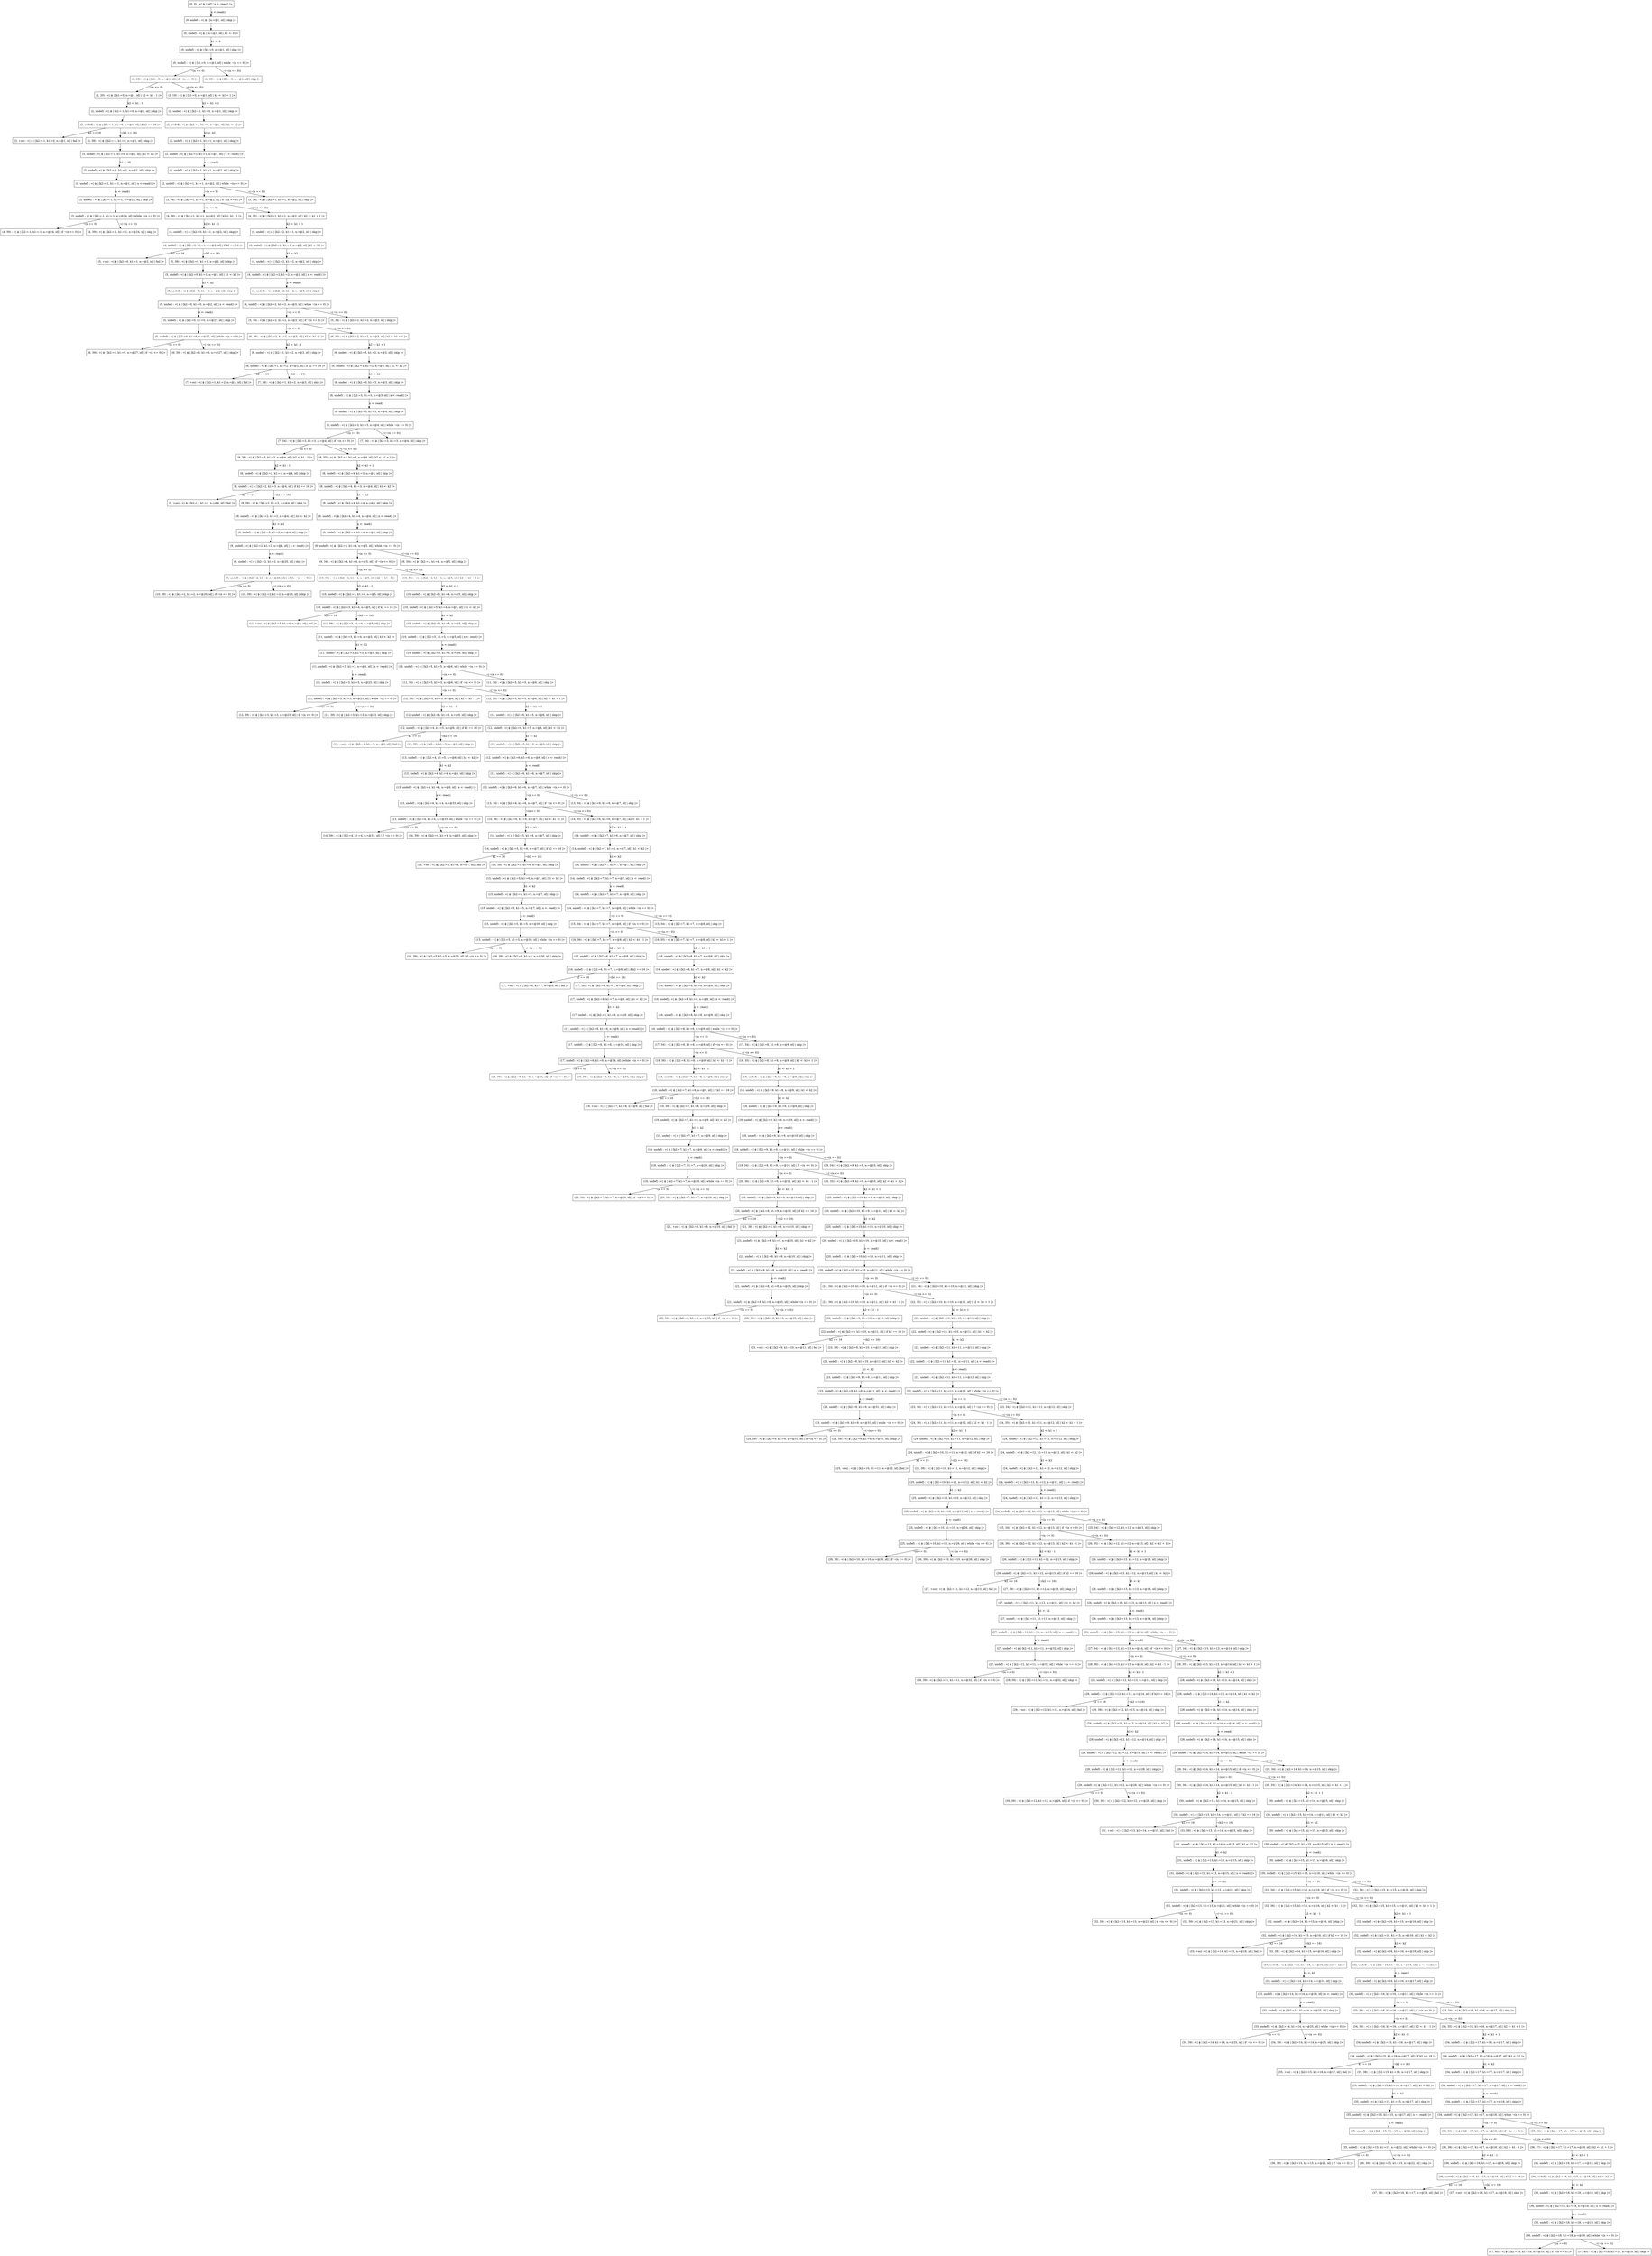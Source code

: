 digraph{
node[shape=box]
"(0, 0) : <| ϕ | [id] | n <- read() |>" -> "(0, undef) : <| ϕ | [n:=@1, id] | skip |>"[label="n <- read()"]
"(0, undef) : <| ϕ | [n:=@1, id] | skip |>" -> "(0, undef) : <| ϕ | [n:=@1, id] | k1 <- 0 |>"[label=""]
"(0, undef) : <| ϕ | [n:=@1, id] | k1 <- 0 |>" -> "(0, undef) : <| ϕ | [k1:=0, n:=@1, id] | skip |>"[label="k1 <- 0"]
"(0, undef) : <| ϕ | [k1:=0, n:=@1, id] | skip |>" -> "(0, undef) : <| ϕ | [k1:=0, n:=@1, id] | while ¬(n == 0) |>"[label=""]
"(0, undef) : <| ϕ | [k1:=0, n:=@1, id] | while ¬(n == 0) |>" -> "(1, 18) : <| ϕ | [k1:=0, n:=@1, id] | if ¬(n <= 0) |>"[label="¬(n == 0)"]
"(0, undef) : <| ϕ | [k1:=0, n:=@1, id] | while ¬(n == 0) |>" -> "(1, 18) : <| ϕ | [k1:=0, n:=@1, id] | skip |>"[label="¬(¬(n == 0))"]
"(1, 18) : <| ϕ | [k1:=0, n:=@1, id] | if ¬(n <= 0) |>" -> "(2, 20) : <| ϕ | [k1:=0, n:=@1, id] | k2 <- k1 - 1 |>"[label="¬(n <= 0)"]
"(1, 18) : <| ϕ | [k1:=0, n:=@1, id] | if ¬(n <= 0) |>" -> "(2, 19) : <| ϕ | [k1:=0, n:=@1, id] | k2 <- k1 + 1 |>"[label="¬(¬(n <= 0))"]
"(2, 19) : <| ϕ | [k1:=0, n:=@1, id] | k2 <- k1 + 1 |>" -> "(2, undef) : <| ϕ | [k2:=1, k1:=0, n:=@1, id] | skip |>"[label="k2 <- k1 + 1"]
"(2, undef) : <| ϕ | [k2:=1, k1:=0, n:=@1, id] | skip |>" -> "(2, undef) : <| ϕ | [k2:=1, k1:=0, n:=@1, id] | k1 <- k2 |>"[label=""]
"(2, undef) : <| ϕ | [k2:=1, k1:=0, n:=@1, id] | k1 <- k2 |>" -> "(2, undef) : <| ϕ | [k2:=1, k1:=1, n:=@1, id] | skip |>"[label="k1 <- k2"]
"(2, undef) : <| ϕ | [k2:=1, k1:=1, n:=@1, id] | skip |>" -> "(2, undef) : <| ϕ | [k2:=1, k1:=1, n:=@1, id] | n <- read() |>"[label=""]
"(2, undef) : <| ϕ | [k2:=1, k1:=1, n:=@1, id] | n <- read() |>" -> "(2, undef) : <| ϕ | [k2:=1, k1:=1, n:=@2, id] | skip |>"[label="n <- read()"]
"(2, undef) : <| ϕ | [k2:=1, k1:=1, n:=@2, id] | skip |>" -> "(2, undef) : <| ϕ | [k2:=1, k1:=1, n:=@2, id] | while ¬(n == 0) |>"[label=""]
"(2, undef) : <| ϕ | [k2:=1, k1:=1, n:=@2, id] | while ¬(n == 0) |>" -> "(3, 34) : <| ϕ | [k2:=1, k1:=1, n:=@2, id] | if ¬(n <= 0) |>"[label="¬(n == 0)"]
"(2, undef) : <| ϕ | [k2:=1, k1:=1, n:=@2, id] | while ¬(n == 0) |>" -> "(3, 34) : <| ϕ | [k2:=1, k1:=1, n:=@2, id] | skip |>"[label="¬(¬(n == 0))"]
"(2, 20) : <| ϕ | [k1:=0, n:=@1, id] | k2 <- k1 - 1 |>" -> "(2, undef) : <| ϕ | [k2:=-1, k1:=0, n:=@1, id] | skip |>"[label="k2 <- k1 - 1"]
"(2, undef) : <| ϕ | [k2:=-1, k1:=0, n:=@1, id] | skip |>" -> "(2, undef) : <| ϕ | [k2:=-1, k1:=0, n:=@1, id] | if k2 == 16 |>"[label=""]
"(2, undef) : <| ϕ | [k2:=-1, k1:=0, n:=@1, id] | if k2 == 16 |>" -> "(3, +oo) : <| ϕ | [k2:=-1, k1:=0, n:=@1, id] | fail |>"[label="k2 == 16"]
"(2, undef) : <| ϕ | [k2:=-1, k1:=0, n:=@1, id] | if k2 == 16 |>" -> "(3, 38) : <| ϕ | [k2:=-1, k1:=0, n:=@1, id] | skip |>"[label="¬(k2 == 16)"]
"(3, 34) : <| ϕ | [k2:=1, k1:=1, n:=@2, id] | if ¬(n <= 0) |>" -> "(4, 36) : <| ϕ | [k2:=1, k1:=1, n:=@2, id] | k2 <- k1 - 1 |>"[label="¬(n <= 0)"]
"(3, 34) : <| ϕ | [k2:=1, k1:=1, n:=@2, id] | if ¬(n <= 0) |>" -> "(4, 35) : <| ϕ | [k2:=1, k1:=1, n:=@2, id] | k2 <- k1 + 1 |>"[label="¬(¬(n <= 0))"]
"(4, 35) : <| ϕ | [k2:=1, k1:=1, n:=@2, id] | k2 <- k1 + 1 |>" -> "(4, undef) : <| ϕ | [k2:=2, k1:=1, n:=@2, id] | skip |>"[label="k2 <- k1 + 1"]
"(4, undef) : <| ϕ | [k2:=2, k1:=1, n:=@2, id] | skip |>" -> "(4, undef) : <| ϕ | [k2:=2, k1:=1, n:=@2, id] | k1 <- k2 |>"[label=""]
"(4, undef) : <| ϕ | [k2:=2, k1:=1, n:=@2, id] | k1 <- k2 |>" -> "(4, undef) : <| ϕ | [k2:=2, k1:=2, n:=@2, id] | skip |>"[label="k1 <- k2"]
"(4, undef) : <| ϕ | [k2:=2, k1:=2, n:=@2, id] | skip |>" -> "(4, undef) : <| ϕ | [k2:=2, k1:=2, n:=@2, id] | n <- read() |>"[label=""]
"(4, undef) : <| ϕ | [k2:=2, k1:=2, n:=@2, id] | n <- read() |>" -> "(4, undef) : <| ϕ | [k2:=2, k1:=2, n:=@3, id] | skip |>"[label="n <- read()"]
"(4, undef) : <| ϕ | [k2:=2, k1:=2, n:=@3, id] | skip |>" -> "(4, undef) : <| ϕ | [k2:=2, k1:=2, n:=@3, id] | while ¬(n == 0) |>"[label=""]
"(4, undef) : <| ϕ | [k2:=2, k1:=2, n:=@3, id] | while ¬(n == 0) |>" -> "(5, 34) : <| ϕ | [k2:=2, k1:=2, n:=@3, id] | if ¬(n <= 0) |>"[label="¬(n == 0)"]
"(4, undef) : <| ϕ | [k2:=2, k1:=2, n:=@3, id] | while ¬(n == 0) |>" -> "(5, 34) : <| ϕ | [k2:=2, k1:=2, n:=@3, id] | skip |>"[label="¬(¬(n == 0))"]
"(5, 34) : <| ϕ | [k2:=2, k1:=2, n:=@3, id] | if ¬(n <= 0) |>" -> "(6, 36) : <| ϕ | [k2:=2, k1:=2, n:=@3, id] | k2 <- k1 - 1 |>"[label="¬(n <= 0)"]
"(5, 34) : <| ϕ | [k2:=2, k1:=2, n:=@3, id] | if ¬(n <= 0) |>" -> "(6, 35) : <| ϕ | [k2:=2, k1:=2, n:=@3, id] | k2 <- k1 + 1 |>"[label="¬(¬(n <= 0))"]
"(6, 35) : <| ϕ | [k2:=2, k1:=2, n:=@3, id] | k2 <- k1 + 1 |>" -> "(6, undef) : <| ϕ | [k2:=3, k1:=2, n:=@3, id] | skip |>"[label="k2 <- k1 + 1"]
"(6, undef) : <| ϕ | [k2:=3, k1:=2, n:=@3, id] | skip |>" -> "(6, undef) : <| ϕ | [k2:=3, k1:=2, n:=@3, id] | k1 <- k2 |>"[label=""]
"(6, undef) : <| ϕ | [k2:=3, k1:=2, n:=@3, id] | k1 <- k2 |>" -> "(6, undef) : <| ϕ | [k2:=3, k1:=3, n:=@3, id] | skip |>"[label="k1 <- k2"]
"(6, undef) : <| ϕ | [k2:=3, k1:=3, n:=@3, id] | skip |>" -> "(6, undef) : <| ϕ | [k2:=3, k1:=3, n:=@3, id] | n <- read() |>"[label=""]
"(6, undef) : <| ϕ | [k2:=3, k1:=3, n:=@3, id] | n <- read() |>" -> "(6, undef) : <| ϕ | [k2:=3, k1:=3, n:=@4, id] | skip |>"[label="n <- read()"]
"(6, undef) : <| ϕ | [k2:=3, k1:=3, n:=@4, id] | skip |>" -> "(6, undef) : <| ϕ | [k2:=3, k1:=3, n:=@4, id] | while ¬(n == 0) |>"[label=""]
"(6, undef) : <| ϕ | [k2:=3, k1:=3, n:=@4, id] | while ¬(n == 0) |>" -> "(7, 34) : <| ϕ | [k2:=3, k1:=3, n:=@4, id] | if ¬(n <= 0) |>"[label="¬(n == 0)"]
"(6, undef) : <| ϕ | [k2:=3, k1:=3, n:=@4, id] | while ¬(n == 0) |>" -> "(7, 34) : <| ϕ | [k2:=3, k1:=3, n:=@4, id] | skip |>"[label="¬(¬(n == 0))"]
"(7, 34) : <| ϕ | [k2:=3, k1:=3, n:=@4, id] | if ¬(n <= 0) |>" -> "(8, 36) : <| ϕ | [k2:=3, k1:=3, n:=@4, id] | k2 <- k1 - 1 |>"[label="¬(n <= 0)"]
"(7, 34) : <| ϕ | [k2:=3, k1:=3, n:=@4, id] | if ¬(n <= 0) |>" -> "(8, 35) : <| ϕ | [k2:=3, k1:=3, n:=@4, id] | k2 <- k1 + 1 |>"[label="¬(¬(n <= 0))"]
"(8, 35) : <| ϕ | [k2:=3, k1:=3, n:=@4, id] | k2 <- k1 + 1 |>" -> "(8, undef) : <| ϕ | [k2:=4, k1:=3, n:=@4, id] | skip |>"[label="k2 <- k1 + 1"]
"(8, undef) : <| ϕ | [k2:=4, k1:=3, n:=@4, id] | skip |>" -> "(8, undef) : <| ϕ | [k2:=4, k1:=3, n:=@4, id] | k1 <- k2 |>"[label=""]
"(8, undef) : <| ϕ | [k2:=4, k1:=3, n:=@4, id] | k1 <- k2 |>" -> "(8, undef) : <| ϕ | [k2:=4, k1:=4, n:=@4, id] | skip |>"[label="k1 <- k2"]
"(8, undef) : <| ϕ | [k2:=4, k1:=4, n:=@4, id] | skip |>" -> "(8, undef) : <| ϕ | [k2:=4, k1:=4, n:=@4, id] | n <- read() |>"[label=""]
"(8, undef) : <| ϕ | [k2:=4, k1:=4, n:=@4, id] | n <- read() |>" -> "(8, undef) : <| ϕ | [k2:=4, k1:=4, n:=@5, id] | skip |>"[label="n <- read()"]
"(8, undef) : <| ϕ | [k2:=4, k1:=4, n:=@5, id] | skip |>" -> "(8, undef) : <| ϕ | [k2:=4, k1:=4, n:=@5, id] | while ¬(n == 0) |>"[label=""]
"(8, undef) : <| ϕ | [k2:=4, k1:=4, n:=@5, id] | while ¬(n == 0) |>" -> "(9, 34) : <| ϕ | [k2:=4, k1:=4, n:=@5, id] | if ¬(n <= 0) |>"[label="¬(n == 0)"]
"(8, undef) : <| ϕ | [k2:=4, k1:=4, n:=@5, id] | while ¬(n == 0) |>" -> "(9, 34) : <| ϕ | [k2:=4, k1:=4, n:=@5, id] | skip |>"[label="¬(¬(n == 0))"]
"(9, 34) : <| ϕ | [k2:=4, k1:=4, n:=@5, id] | if ¬(n <= 0) |>" -> "(10, 36) : <| ϕ | [k2:=4, k1:=4, n:=@5, id] | k2 <- k1 - 1 |>"[label="¬(n <= 0)"]
"(9, 34) : <| ϕ | [k2:=4, k1:=4, n:=@5, id] | if ¬(n <= 0) |>" -> "(10, 35) : <| ϕ | [k2:=4, k1:=4, n:=@5, id] | k2 <- k1 + 1 |>"[label="¬(¬(n <= 0))"]
"(10, 35) : <| ϕ | [k2:=4, k1:=4, n:=@5, id] | k2 <- k1 + 1 |>" -> "(10, undef) : <| ϕ | [k2:=5, k1:=4, n:=@5, id] | skip |>"[label="k2 <- k1 + 1"]
"(10, undef) : <| ϕ | [k2:=5, k1:=4, n:=@5, id] | skip |>" -> "(10, undef) : <| ϕ | [k2:=5, k1:=4, n:=@5, id] | k1 <- k2 |>"[label=""]
"(10, undef) : <| ϕ | [k2:=5, k1:=4, n:=@5, id] | k1 <- k2 |>" -> "(10, undef) : <| ϕ | [k2:=5, k1:=5, n:=@5, id] | skip |>"[label="k1 <- k2"]
"(10, undef) : <| ϕ | [k2:=5, k1:=5, n:=@5, id] | skip |>" -> "(10, undef) : <| ϕ | [k2:=5, k1:=5, n:=@5, id] | n <- read() |>"[label=""]
"(10, undef) : <| ϕ | [k2:=5, k1:=5, n:=@5, id] | n <- read() |>" -> "(10, undef) : <| ϕ | [k2:=5, k1:=5, n:=@6, id] | skip |>"[label="n <- read()"]
"(10, undef) : <| ϕ | [k2:=5, k1:=5, n:=@6, id] | skip |>" -> "(10, undef) : <| ϕ | [k2:=5, k1:=5, n:=@6, id] | while ¬(n == 0) |>"[label=""]
"(10, undef) : <| ϕ | [k2:=5, k1:=5, n:=@6, id] | while ¬(n == 0) |>" -> "(11, 34) : <| ϕ | [k2:=5, k1:=5, n:=@6, id] | if ¬(n <= 0) |>"[label="¬(n == 0)"]
"(10, undef) : <| ϕ | [k2:=5, k1:=5, n:=@6, id] | while ¬(n == 0) |>" -> "(11, 34) : <| ϕ | [k2:=5, k1:=5, n:=@6, id] | skip |>"[label="¬(¬(n == 0))"]
"(11, 34) : <| ϕ | [k2:=5, k1:=5, n:=@6, id] | if ¬(n <= 0) |>" -> "(12, 36) : <| ϕ | [k2:=5, k1:=5, n:=@6, id] | k2 <- k1 - 1 |>"[label="¬(n <= 0)"]
"(11, 34) : <| ϕ | [k2:=5, k1:=5, n:=@6, id] | if ¬(n <= 0) |>" -> "(12, 35) : <| ϕ | [k2:=5, k1:=5, n:=@6, id] | k2 <- k1 + 1 |>"[label="¬(¬(n <= 0))"]
"(12, 35) : <| ϕ | [k2:=5, k1:=5, n:=@6, id] | k2 <- k1 + 1 |>" -> "(12, undef) : <| ϕ | [k2:=6, k1:=5, n:=@6, id] | skip |>"[label="k2 <- k1 + 1"]
"(12, undef) : <| ϕ | [k2:=6, k1:=5, n:=@6, id] | skip |>" -> "(12, undef) : <| ϕ | [k2:=6, k1:=5, n:=@6, id] | k1 <- k2 |>"[label=""]
"(12, undef) : <| ϕ | [k2:=6, k1:=5, n:=@6, id] | k1 <- k2 |>" -> "(12, undef) : <| ϕ | [k2:=6, k1:=6, n:=@6, id] | skip |>"[label="k1 <- k2"]
"(12, undef) : <| ϕ | [k2:=6, k1:=6, n:=@6, id] | skip |>" -> "(12, undef) : <| ϕ | [k2:=6, k1:=6, n:=@6, id] | n <- read() |>"[label=""]
"(12, undef) : <| ϕ | [k2:=6, k1:=6, n:=@6, id] | n <- read() |>" -> "(12, undef) : <| ϕ | [k2:=6, k1:=6, n:=@7, id] | skip |>"[label="n <- read()"]
"(12, undef) : <| ϕ | [k2:=6, k1:=6, n:=@7, id] | skip |>" -> "(12, undef) : <| ϕ | [k2:=6, k1:=6, n:=@7, id] | while ¬(n == 0) |>"[label=""]
"(12, undef) : <| ϕ | [k2:=6, k1:=6, n:=@7, id] | while ¬(n == 0) |>" -> "(13, 34) : <| ϕ | [k2:=6, k1:=6, n:=@7, id] | if ¬(n <= 0) |>"[label="¬(n == 0)"]
"(12, undef) : <| ϕ | [k2:=6, k1:=6, n:=@7, id] | while ¬(n == 0) |>" -> "(13, 34) : <| ϕ | [k2:=6, k1:=6, n:=@7, id] | skip |>"[label="¬(¬(n == 0))"]
"(13, 34) : <| ϕ | [k2:=6, k1:=6, n:=@7, id] | if ¬(n <= 0) |>" -> "(14, 36) : <| ϕ | [k2:=6, k1:=6, n:=@7, id] | k2 <- k1 - 1 |>"[label="¬(n <= 0)"]
"(13, 34) : <| ϕ | [k2:=6, k1:=6, n:=@7, id] | if ¬(n <= 0) |>" -> "(14, 35) : <| ϕ | [k2:=6, k1:=6, n:=@7, id] | k2 <- k1 + 1 |>"[label="¬(¬(n <= 0))"]
"(14, 35) : <| ϕ | [k2:=6, k1:=6, n:=@7, id] | k2 <- k1 + 1 |>" -> "(14, undef) : <| ϕ | [k2:=7, k1:=6, n:=@7, id] | skip |>"[label="k2 <- k1 + 1"]
"(14, undef) : <| ϕ | [k2:=7, k1:=6, n:=@7, id] | skip |>" -> "(14, undef) : <| ϕ | [k2:=7, k1:=6, n:=@7, id] | k1 <- k2 |>"[label=""]
"(14, undef) : <| ϕ | [k2:=7, k1:=6, n:=@7, id] | k1 <- k2 |>" -> "(14, undef) : <| ϕ | [k2:=7, k1:=7, n:=@7, id] | skip |>"[label="k1 <- k2"]
"(14, undef) : <| ϕ | [k2:=7, k1:=7, n:=@7, id] | skip |>" -> "(14, undef) : <| ϕ | [k2:=7, k1:=7, n:=@7, id] | n <- read() |>"[label=""]
"(14, undef) : <| ϕ | [k2:=7, k1:=7, n:=@7, id] | n <- read() |>" -> "(14, undef) : <| ϕ | [k2:=7, k1:=7, n:=@8, id] | skip |>"[label="n <- read()"]
"(14, undef) : <| ϕ | [k2:=7, k1:=7, n:=@8, id] | skip |>" -> "(14, undef) : <| ϕ | [k2:=7, k1:=7, n:=@8, id] | while ¬(n == 0) |>"[label=""]
"(14, undef) : <| ϕ | [k2:=7, k1:=7, n:=@8, id] | while ¬(n == 0) |>" -> "(15, 34) : <| ϕ | [k2:=7, k1:=7, n:=@8, id] | if ¬(n <= 0) |>"[label="¬(n == 0)"]
"(14, undef) : <| ϕ | [k2:=7, k1:=7, n:=@8, id] | while ¬(n == 0) |>" -> "(15, 34) : <| ϕ | [k2:=7, k1:=7, n:=@8, id] | skip |>"[label="¬(¬(n == 0))"]
"(15, 34) : <| ϕ | [k2:=7, k1:=7, n:=@8, id] | if ¬(n <= 0) |>" -> "(16, 36) : <| ϕ | [k2:=7, k1:=7, n:=@8, id] | k2 <- k1 - 1 |>"[label="¬(n <= 0)"]
"(15, 34) : <| ϕ | [k2:=7, k1:=7, n:=@8, id] | if ¬(n <= 0) |>" -> "(16, 35) : <| ϕ | [k2:=7, k1:=7, n:=@8, id] | k2 <- k1 + 1 |>"[label="¬(¬(n <= 0))"]
"(16, 35) : <| ϕ | [k2:=7, k1:=7, n:=@8, id] | k2 <- k1 + 1 |>" -> "(16, undef) : <| ϕ | [k2:=8, k1:=7, n:=@8, id] | skip |>"[label="k2 <- k1 + 1"]
"(16, undef) : <| ϕ | [k2:=8, k1:=7, n:=@8, id] | skip |>" -> "(16, undef) : <| ϕ | [k2:=8, k1:=7, n:=@8, id] | k1 <- k2 |>"[label=""]
"(16, undef) : <| ϕ | [k2:=8, k1:=7, n:=@8, id] | k1 <- k2 |>" -> "(16, undef) : <| ϕ | [k2:=8, k1:=8, n:=@8, id] | skip |>"[label="k1 <- k2"]
"(16, undef) : <| ϕ | [k2:=8, k1:=8, n:=@8, id] | skip |>" -> "(16, undef) : <| ϕ | [k2:=8, k1:=8, n:=@8, id] | n <- read() |>"[label=""]
"(16, undef) : <| ϕ | [k2:=8, k1:=8, n:=@8, id] | n <- read() |>" -> "(16, undef) : <| ϕ | [k2:=8, k1:=8, n:=@9, id] | skip |>"[label="n <- read()"]
"(16, undef) : <| ϕ | [k2:=8, k1:=8, n:=@9, id] | skip |>" -> "(16, undef) : <| ϕ | [k2:=8, k1:=8, n:=@9, id] | while ¬(n == 0) |>"[label=""]
"(16, undef) : <| ϕ | [k2:=8, k1:=8, n:=@9, id] | while ¬(n == 0) |>" -> "(17, 34) : <| ϕ | [k2:=8, k1:=8, n:=@9, id] | if ¬(n <= 0) |>"[label="¬(n == 0)"]
"(16, undef) : <| ϕ | [k2:=8, k1:=8, n:=@9, id] | while ¬(n == 0) |>" -> "(17, 34) : <| ϕ | [k2:=8, k1:=8, n:=@9, id] | skip |>"[label="¬(¬(n == 0))"]
"(17, 34) : <| ϕ | [k2:=8, k1:=8, n:=@9, id] | if ¬(n <= 0) |>" -> "(18, 36) : <| ϕ | [k2:=8, k1:=8, n:=@9, id] | k2 <- k1 - 1 |>"[label="¬(n <= 0)"]
"(17, 34) : <| ϕ | [k2:=8, k1:=8, n:=@9, id] | if ¬(n <= 0) |>" -> "(18, 35) : <| ϕ | [k2:=8, k1:=8, n:=@9, id] | k2 <- k1 + 1 |>"[label="¬(¬(n <= 0))"]
"(18, 35) : <| ϕ | [k2:=8, k1:=8, n:=@9, id] | k2 <- k1 + 1 |>" -> "(18, undef) : <| ϕ | [k2:=9, k1:=8, n:=@9, id] | skip |>"[label="k2 <- k1 + 1"]
"(18, undef) : <| ϕ | [k2:=9, k1:=8, n:=@9, id] | skip |>" -> "(18, undef) : <| ϕ | [k2:=9, k1:=8, n:=@9, id] | k1 <- k2 |>"[label=""]
"(18, undef) : <| ϕ | [k2:=9, k1:=8, n:=@9, id] | k1 <- k2 |>" -> "(18, undef) : <| ϕ | [k2:=9, k1:=9, n:=@9, id] | skip |>"[label="k1 <- k2"]
"(18, undef) : <| ϕ | [k2:=9, k1:=9, n:=@9, id] | skip |>" -> "(18, undef) : <| ϕ | [k2:=9, k1:=9, n:=@9, id] | n <- read() |>"[label=""]
"(18, undef) : <| ϕ | [k2:=9, k1:=9, n:=@9, id] | n <- read() |>" -> "(18, undef) : <| ϕ | [k2:=9, k1:=9, n:=@10, id] | skip |>"[label="n <- read()"]
"(18, undef) : <| ϕ | [k2:=9, k1:=9, n:=@10, id] | skip |>" -> "(18, undef) : <| ϕ | [k2:=9, k1:=9, n:=@10, id] | while ¬(n == 0) |>"[label=""]
"(18, undef) : <| ϕ | [k2:=9, k1:=9, n:=@10, id] | while ¬(n == 0) |>" -> "(19, 34) : <| ϕ | [k2:=9, k1:=9, n:=@10, id] | if ¬(n <= 0) |>"[label="¬(n == 0)"]
"(18, undef) : <| ϕ | [k2:=9, k1:=9, n:=@10, id] | while ¬(n == 0) |>" -> "(19, 34) : <| ϕ | [k2:=9, k1:=9, n:=@10, id] | skip |>"[label="¬(¬(n == 0))"]
"(19, 34) : <| ϕ | [k2:=9, k1:=9, n:=@10, id] | if ¬(n <= 0) |>" -> "(20, 36) : <| ϕ | [k2:=9, k1:=9, n:=@10, id] | k2 <- k1 - 1 |>"[label="¬(n <= 0)"]
"(19, 34) : <| ϕ | [k2:=9, k1:=9, n:=@10, id] | if ¬(n <= 0) |>" -> "(20, 35) : <| ϕ | [k2:=9, k1:=9, n:=@10, id] | k2 <- k1 + 1 |>"[label="¬(¬(n <= 0))"]
"(20, 35) : <| ϕ | [k2:=9, k1:=9, n:=@10, id] | k2 <- k1 + 1 |>" -> "(20, undef) : <| ϕ | [k2:=10, k1:=9, n:=@10, id] | skip |>"[label="k2 <- k1 + 1"]
"(20, undef) : <| ϕ | [k2:=10, k1:=9, n:=@10, id] | skip |>" -> "(20, undef) : <| ϕ | [k2:=10, k1:=9, n:=@10, id] | k1 <- k2 |>"[label=""]
"(20, undef) : <| ϕ | [k2:=10, k1:=9, n:=@10, id] | k1 <- k2 |>" -> "(20, undef) : <| ϕ | [k2:=10, k1:=10, n:=@10, id] | skip |>"[label="k1 <- k2"]
"(20, undef) : <| ϕ | [k2:=10, k1:=10, n:=@10, id] | skip |>" -> "(20, undef) : <| ϕ | [k2:=10, k1:=10, n:=@10, id] | n <- read() |>"[label=""]
"(20, undef) : <| ϕ | [k2:=10, k1:=10, n:=@10, id] | n <- read() |>" -> "(20, undef) : <| ϕ | [k2:=10, k1:=10, n:=@11, id] | skip |>"[label="n <- read()"]
"(20, undef) : <| ϕ | [k2:=10, k1:=10, n:=@11, id] | skip |>" -> "(20, undef) : <| ϕ | [k2:=10, k1:=10, n:=@11, id] | while ¬(n == 0) |>"[label=""]
"(20, undef) : <| ϕ | [k2:=10, k1:=10, n:=@11, id] | while ¬(n == 0) |>" -> "(21, 34) : <| ϕ | [k2:=10, k1:=10, n:=@11, id] | if ¬(n <= 0) |>"[label="¬(n == 0)"]
"(20, undef) : <| ϕ | [k2:=10, k1:=10, n:=@11, id] | while ¬(n == 0) |>" -> "(21, 34) : <| ϕ | [k2:=10, k1:=10, n:=@11, id] | skip |>"[label="¬(¬(n == 0))"]
"(21, 34) : <| ϕ | [k2:=10, k1:=10, n:=@11, id] | if ¬(n <= 0) |>" -> "(22, 36) : <| ϕ | [k2:=10, k1:=10, n:=@11, id] | k2 <- k1 - 1 |>"[label="¬(n <= 0)"]
"(21, 34) : <| ϕ | [k2:=10, k1:=10, n:=@11, id] | if ¬(n <= 0) |>" -> "(22, 35) : <| ϕ | [k2:=10, k1:=10, n:=@11, id] | k2 <- k1 + 1 |>"[label="¬(¬(n <= 0))"]
"(22, 35) : <| ϕ | [k2:=10, k1:=10, n:=@11, id] | k2 <- k1 + 1 |>" -> "(22, undef) : <| ϕ | [k2:=11, k1:=10, n:=@11, id] | skip |>"[label="k2 <- k1 + 1"]
"(22, undef) : <| ϕ | [k2:=11, k1:=10, n:=@11, id] | skip |>" -> "(22, undef) : <| ϕ | [k2:=11, k1:=10, n:=@11, id] | k1 <- k2 |>"[label=""]
"(22, undef) : <| ϕ | [k2:=11, k1:=10, n:=@11, id] | k1 <- k2 |>" -> "(22, undef) : <| ϕ | [k2:=11, k1:=11, n:=@11, id] | skip |>"[label="k1 <- k2"]
"(22, undef) : <| ϕ | [k2:=11, k1:=11, n:=@11, id] | skip |>" -> "(22, undef) : <| ϕ | [k2:=11, k1:=11, n:=@11, id] | n <- read() |>"[label=""]
"(22, undef) : <| ϕ | [k2:=11, k1:=11, n:=@11, id] | n <- read() |>" -> "(22, undef) : <| ϕ | [k2:=11, k1:=11, n:=@12, id] | skip |>"[label="n <- read()"]
"(22, undef) : <| ϕ | [k2:=11, k1:=11, n:=@12, id] | skip |>" -> "(22, undef) : <| ϕ | [k2:=11, k1:=11, n:=@12, id] | while ¬(n == 0) |>"[label=""]
"(22, undef) : <| ϕ | [k2:=11, k1:=11, n:=@12, id] | while ¬(n == 0) |>" -> "(23, 34) : <| ϕ | [k2:=11, k1:=11, n:=@12, id] | if ¬(n <= 0) |>"[label="¬(n == 0)"]
"(22, undef) : <| ϕ | [k2:=11, k1:=11, n:=@12, id] | while ¬(n == 0) |>" -> "(23, 34) : <| ϕ | [k2:=11, k1:=11, n:=@12, id] | skip |>"[label="¬(¬(n == 0))"]
"(23, 34) : <| ϕ | [k2:=11, k1:=11, n:=@12, id] | if ¬(n <= 0) |>" -> "(24, 36) : <| ϕ | [k2:=11, k1:=11, n:=@12, id] | k2 <- k1 - 1 |>"[label="¬(n <= 0)"]
"(23, 34) : <| ϕ | [k2:=11, k1:=11, n:=@12, id] | if ¬(n <= 0) |>" -> "(24, 35) : <| ϕ | [k2:=11, k1:=11, n:=@12, id] | k2 <- k1 + 1 |>"[label="¬(¬(n <= 0))"]
"(24, 35) : <| ϕ | [k2:=11, k1:=11, n:=@12, id] | k2 <- k1 + 1 |>" -> "(24, undef) : <| ϕ | [k2:=12, k1:=11, n:=@12, id] | skip |>"[label="k2 <- k1 + 1"]
"(24, undef) : <| ϕ | [k2:=12, k1:=11, n:=@12, id] | skip |>" -> "(24, undef) : <| ϕ | [k2:=12, k1:=11, n:=@12, id] | k1 <- k2 |>"[label=""]
"(24, undef) : <| ϕ | [k2:=12, k1:=11, n:=@12, id] | k1 <- k2 |>" -> "(24, undef) : <| ϕ | [k2:=12, k1:=12, n:=@12, id] | skip |>"[label="k1 <- k2"]
"(24, undef) : <| ϕ | [k2:=12, k1:=12, n:=@12, id] | skip |>" -> "(24, undef) : <| ϕ | [k2:=12, k1:=12, n:=@12, id] | n <- read() |>"[label=""]
"(24, undef) : <| ϕ | [k2:=12, k1:=12, n:=@12, id] | n <- read() |>" -> "(24, undef) : <| ϕ | [k2:=12, k1:=12, n:=@13, id] | skip |>"[label="n <- read()"]
"(24, undef) : <| ϕ | [k2:=12, k1:=12, n:=@13, id] | skip |>" -> "(24, undef) : <| ϕ | [k2:=12, k1:=12, n:=@13, id] | while ¬(n == 0) |>"[label=""]
"(24, undef) : <| ϕ | [k2:=12, k1:=12, n:=@13, id] | while ¬(n == 0) |>" -> "(25, 34) : <| ϕ | [k2:=12, k1:=12, n:=@13, id] | if ¬(n <= 0) |>"[label="¬(n == 0)"]
"(24, undef) : <| ϕ | [k2:=12, k1:=12, n:=@13, id] | while ¬(n == 0) |>" -> "(25, 34) : <| ϕ | [k2:=12, k1:=12, n:=@13, id] | skip |>"[label="¬(¬(n == 0))"]
"(25, 34) : <| ϕ | [k2:=12, k1:=12, n:=@13, id] | if ¬(n <= 0) |>" -> "(26, 36) : <| ϕ | [k2:=12, k1:=12, n:=@13, id] | k2 <- k1 - 1 |>"[label="¬(n <= 0)"]
"(25, 34) : <| ϕ | [k2:=12, k1:=12, n:=@13, id] | if ¬(n <= 0) |>" -> "(26, 35) : <| ϕ | [k2:=12, k1:=12, n:=@13, id] | k2 <- k1 + 1 |>"[label="¬(¬(n <= 0))"]
"(26, 35) : <| ϕ | [k2:=12, k1:=12, n:=@13, id] | k2 <- k1 + 1 |>" -> "(26, undef) : <| ϕ | [k2:=13, k1:=12, n:=@13, id] | skip |>"[label="k2 <- k1 + 1"]
"(26, undef) : <| ϕ | [k2:=13, k1:=12, n:=@13, id] | skip |>" -> "(26, undef) : <| ϕ | [k2:=13, k1:=12, n:=@13, id] | k1 <- k2 |>"[label=""]
"(26, undef) : <| ϕ | [k2:=13, k1:=12, n:=@13, id] | k1 <- k2 |>" -> "(26, undef) : <| ϕ | [k2:=13, k1:=13, n:=@13, id] | skip |>"[label="k1 <- k2"]
"(26, undef) : <| ϕ | [k2:=13, k1:=13, n:=@13, id] | skip |>" -> "(26, undef) : <| ϕ | [k2:=13, k1:=13, n:=@13, id] | n <- read() |>"[label=""]
"(26, undef) : <| ϕ | [k2:=13, k1:=13, n:=@13, id] | n <- read() |>" -> "(26, undef) : <| ϕ | [k2:=13, k1:=13, n:=@14, id] | skip |>"[label="n <- read()"]
"(26, undef) : <| ϕ | [k2:=13, k1:=13, n:=@14, id] | skip |>" -> "(26, undef) : <| ϕ | [k2:=13, k1:=13, n:=@14, id] | while ¬(n == 0) |>"[label=""]
"(26, undef) : <| ϕ | [k2:=13, k1:=13, n:=@14, id] | while ¬(n == 0) |>" -> "(27, 34) : <| ϕ | [k2:=13, k1:=13, n:=@14, id] | if ¬(n <= 0) |>"[label="¬(n == 0)"]
"(26, undef) : <| ϕ | [k2:=13, k1:=13, n:=@14, id] | while ¬(n == 0) |>" -> "(27, 34) : <| ϕ | [k2:=13, k1:=13, n:=@14, id] | skip |>"[label="¬(¬(n == 0))"]
"(27, 34) : <| ϕ | [k2:=13, k1:=13, n:=@14, id] | if ¬(n <= 0) |>" -> "(28, 36) : <| ϕ | [k2:=13, k1:=13, n:=@14, id] | k2 <- k1 - 1 |>"[label="¬(n <= 0)"]
"(27, 34) : <| ϕ | [k2:=13, k1:=13, n:=@14, id] | if ¬(n <= 0) |>" -> "(28, 35) : <| ϕ | [k2:=13, k1:=13, n:=@14, id] | k2 <- k1 + 1 |>"[label="¬(¬(n <= 0))"]
"(28, 35) : <| ϕ | [k2:=13, k1:=13, n:=@14, id] | k2 <- k1 + 1 |>" -> "(28, undef) : <| ϕ | [k2:=14, k1:=13, n:=@14, id] | skip |>"[label="k2 <- k1 + 1"]
"(28, undef) : <| ϕ | [k2:=14, k1:=13, n:=@14, id] | skip |>" -> "(28, undef) : <| ϕ | [k2:=14, k1:=13, n:=@14, id] | k1 <- k2 |>"[label=""]
"(28, undef) : <| ϕ | [k2:=14, k1:=13, n:=@14, id] | k1 <- k2 |>" -> "(28, undef) : <| ϕ | [k2:=14, k1:=14, n:=@14, id] | skip |>"[label="k1 <- k2"]
"(28, undef) : <| ϕ | [k2:=14, k1:=14, n:=@14, id] | skip |>" -> "(28, undef) : <| ϕ | [k2:=14, k1:=14, n:=@14, id] | n <- read() |>"[label=""]
"(28, undef) : <| ϕ | [k2:=14, k1:=14, n:=@14, id] | n <- read() |>" -> "(28, undef) : <| ϕ | [k2:=14, k1:=14, n:=@15, id] | skip |>"[label="n <- read()"]
"(28, undef) : <| ϕ | [k2:=14, k1:=14, n:=@15, id] | skip |>" -> "(28, undef) : <| ϕ | [k2:=14, k1:=14, n:=@15, id] | while ¬(n == 0) |>"[label=""]
"(28, undef) : <| ϕ | [k2:=14, k1:=14, n:=@15, id] | while ¬(n == 0) |>" -> "(29, 34) : <| ϕ | [k2:=14, k1:=14, n:=@15, id] | if ¬(n <= 0) |>"[label="¬(n == 0)"]
"(28, undef) : <| ϕ | [k2:=14, k1:=14, n:=@15, id] | while ¬(n == 0) |>" -> "(29, 34) : <| ϕ | [k2:=14, k1:=14, n:=@15, id] | skip |>"[label="¬(¬(n == 0))"]
"(29, 34) : <| ϕ | [k2:=14, k1:=14, n:=@15, id] | if ¬(n <= 0) |>" -> "(30, 36) : <| ϕ | [k2:=14, k1:=14, n:=@15, id] | k2 <- k1 - 1 |>"[label="¬(n <= 0)"]
"(29, 34) : <| ϕ | [k2:=14, k1:=14, n:=@15, id] | if ¬(n <= 0) |>" -> "(30, 35) : <| ϕ | [k2:=14, k1:=14, n:=@15, id] | k2 <- k1 + 1 |>"[label="¬(¬(n <= 0))"]
"(30, 35) : <| ϕ | [k2:=14, k1:=14, n:=@15, id] | k2 <- k1 + 1 |>" -> "(30, undef) : <| ϕ | [k2:=15, k1:=14, n:=@15, id] | skip |>"[label="k2 <- k1 + 1"]
"(30, undef) : <| ϕ | [k2:=15, k1:=14, n:=@15, id] | skip |>" -> "(30, undef) : <| ϕ | [k2:=15, k1:=14, n:=@15, id] | k1 <- k2 |>"[label=""]
"(30, undef) : <| ϕ | [k2:=15, k1:=14, n:=@15, id] | k1 <- k2 |>" -> "(30, undef) : <| ϕ | [k2:=15, k1:=15, n:=@15, id] | skip |>"[label="k1 <- k2"]
"(30, undef) : <| ϕ | [k2:=15, k1:=15, n:=@15, id] | skip |>" -> "(30, undef) : <| ϕ | [k2:=15, k1:=15, n:=@15, id] | n <- read() |>"[label=""]
"(30, undef) : <| ϕ | [k2:=15, k1:=15, n:=@15, id] | n <- read() |>" -> "(30, undef) : <| ϕ | [k2:=15, k1:=15, n:=@16, id] | skip |>"[label="n <- read()"]
"(30, undef) : <| ϕ | [k2:=15, k1:=15, n:=@16, id] | skip |>" -> "(30, undef) : <| ϕ | [k2:=15, k1:=15, n:=@16, id] | while ¬(n == 0) |>"[label=""]
"(30, undef) : <| ϕ | [k2:=15, k1:=15, n:=@16, id] | while ¬(n == 0) |>" -> "(31, 34) : <| ϕ | [k2:=15, k1:=15, n:=@16, id] | if ¬(n <= 0) |>"[label="¬(n == 0)"]
"(30, undef) : <| ϕ | [k2:=15, k1:=15, n:=@16, id] | while ¬(n == 0) |>" -> "(31, 34) : <| ϕ | [k2:=15, k1:=15, n:=@16, id] | skip |>"[label="¬(¬(n == 0))"]
"(31, 34) : <| ϕ | [k2:=15, k1:=15, n:=@16, id] | if ¬(n <= 0) |>" -> "(32, 36) : <| ϕ | [k2:=15, k1:=15, n:=@16, id] | k2 <- k1 - 1 |>"[label="¬(n <= 0)"]
"(31, 34) : <| ϕ | [k2:=15, k1:=15, n:=@16, id] | if ¬(n <= 0) |>" -> "(32, 35) : <| ϕ | [k2:=15, k1:=15, n:=@16, id] | k2 <- k1 + 1 |>"[label="¬(¬(n <= 0))"]
"(32, 35) : <| ϕ | [k2:=15, k1:=15, n:=@16, id] | k2 <- k1 + 1 |>" -> "(32, undef) : <| ϕ | [k2:=16, k1:=15, n:=@16, id] | skip |>"[label="k2 <- k1 + 1"]
"(32, undef) : <| ϕ | [k2:=16, k1:=15, n:=@16, id] | skip |>" -> "(32, undef) : <| ϕ | [k2:=16, k1:=15, n:=@16, id] | k1 <- k2 |>"[label=""]
"(32, undef) : <| ϕ | [k2:=16, k1:=15, n:=@16, id] | k1 <- k2 |>" -> "(32, undef) : <| ϕ | [k2:=16, k1:=16, n:=@16, id] | skip |>"[label="k1 <- k2"]
"(32, undef) : <| ϕ | [k2:=16, k1:=16, n:=@16, id] | skip |>" -> "(32, undef) : <| ϕ | [k2:=16, k1:=16, n:=@16, id] | n <- read() |>"[label=""]
"(32, undef) : <| ϕ | [k2:=16, k1:=16, n:=@16, id] | n <- read() |>" -> "(32, undef) : <| ϕ | [k2:=16, k1:=16, n:=@17, id] | skip |>"[label="n <- read()"]
"(32, undef) : <| ϕ | [k2:=16, k1:=16, n:=@17, id] | skip |>" -> "(32, undef) : <| ϕ | [k2:=16, k1:=16, n:=@17, id] | while ¬(n == 0) |>"[label=""]
"(32, undef) : <| ϕ | [k2:=16, k1:=16, n:=@17, id] | while ¬(n == 0) |>" -> "(33, 34) : <| ϕ | [k2:=16, k1:=16, n:=@17, id] | if ¬(n <= 0) |>"[label="¬(n == 0)"]
"(32, undef) : <| ϕ | [k2:=16, k1:=16, n:=@17, id] | while ¬(n == 0) |>" -> "(33, 34) : <| ϕ | [k2:=16, k1:=16, n:=@17, id] | skip |>"[label="¬(¬(n == 0))"]
"(33, 34) : <| ϕ | [k2:=16, k1:=16, n:=@17, id] | if ¬(n <= 0) |>" -> "(34, 36) : <| ϕ | [k2:=16, k1:=16, n:=@17, id] | k2 <- k1 - 1 |>"[label="¬(n <= 0)"]
"(33, 34) : <| ϕ | [k2:=16, k1:=16, n:=@17, id] | if ¬(n <= 0) |>" -> "(34, 35) : <| ϕ | [k2:=16, k1:=16, n:=@17, id] | k2 <- k1 + 1 |>"[label="¬(¬(n <= 0))"]
"(34, 35) : <| ϕ | [k2:=16, k1:=16, n:=@17, id] | k2 <- k1 + 1 |>" -> "(34, undef) : <| ϕ | [k2:=17, k1:=16, n:=@17, id] | skip |>"[label="k2 <- k1 + 1"]
"(34, undef) : <| ϕ | [k2:=17, k1:=16, n:=@17, id] | skip |>" -> "(34, undef) : <| ϕ | [k2:=17, k1:=16, n:=@17, id] | k1 <- k2 |>"[label=""]
"(34, undef) : <| ϕ | [k2:=17, k1:=16, n:=@17, id] | k1 <- k2 |>" -> "(34, undef) : <| ϕ | [k2:=17, k1:=17, n:=@17, id] | skip |>"[label="k1 <- k2"]
"(34, undef) : <| ϕ | [k2:=17, k1:=17, n:=@17, id] | skip |>" -> "(34, undef) : <| ϕ | [k2:=17, k1:=17, n:=@17, id] | n <- read() |>"[label=""]
"(34, undef) : <| ϕ | [k2:=17, k1:=17, n:=@17, id] | n <- read() |>" -> "(34, undef) : <| ϕ | [k2:=17, k1:=17, n:=@18, id] | skip |>"[label="n <- read()"]
"(34, undef) : <| ϕ | [k2:=17, k1:=17, n:=@18, id] | skip |>" -> "(34, undef) : <| ϕ | [k2:=17, k1:=17, n:=@18, id] | while ¬(n == 0) |>"[label=""]
"(34, undef) : <| ϕ | [k2:=17, k1:=17, n:=@18, id] | while ¬(n == 0) |>" -> "(35, 36) : <| ϕ | [k2:=17, k1:=17, n:=@18, id] | if ¬(n <= 0) |>"[label="¬(n == 0)"]
"(34, undef) : <| ϕ | [k2:=17, k1:=17, n:=@18, id] | while ¬(n == 0) |>" -> "(35, 36) : <| ϕ | [k2:=17, k1:=17, n:=@18, id] | skip |>"[label="¬(¬(n == 0))"]
"(34, 36) : <| ϕ | [k2:=16, k1:=16, n:=@17, id] | k2 <- k1 - 1 |>" -> "(34, undef) : <| ϕ | [k2:=15, k1:=16, n:=@17, id] | skip |>"[label="k2 <- k1 - 1"]
"(34, undef) : <| ϕ | [k2:=15, k1:=16, n:=@17, id] | skip |>" -> "(34, undef) : <| ϕ | [k2:=15, k1:=16, n:=@17, id] | if k2 == 16 |>"[label=""]
"(34, undef) : <| ϕ | [k2:=15, k1:=16, n:=@17, id] | if k2 == 16 |>" -> "(35, +oo) : <| ϕ | [k2:=15, k1:=16, n:=@17, id] | fail |>"[label="k2 == 16"]
"(34, undef) : <| ϕ | [k2:=15, k1:=16, n:=@17, id] | if k2 == 16 |>" -> "(35, 38) : <| ϕ | [k2:=15, k1:=16, n:=@17, id] | skip |>"[label="¬(k2 == 16)"]
"(4, 36) : <| ϕ | [k2:=1, k1:=1, n:=@2, id] | k2 <- k1 - 1 |>" -> "(4, undef) : <| ϕ | [k2:=0, k1:=1, n:=@2, id] | skip |>"[label="k2 <- k1 - 1"]
"(4, undef) : <| ϕ | [k2:=0, k1:=1, n:=@2, id] | skip |>" -> "(4, undef) : <| ϕ | [k2:=0, k1:=1, n:=@2, id] | if k2 == 16 |>"[label=""]
"(4, undef) : <| ϕ | [k2:=0, k1:=1, n:=@2, id] | if k2 == 16 |>" -> "(5, +oo) : <| ϕ | [k2:=0, k1:=1, n:=@2, id] | fail |>"[label="k2 == 16"]
"(4, undef) : <| ϕ | [k2:=0, k1:=1, n:=@2, id] | if k2 == 16 |>" -> "(5, 38) : <| ϕ | [k2:=0, k1:=1, n:=@2, id] | skip |>"[label="¬(k2 == 16)"]
"(32, 36) : <| ϕ | [k2:=15, k1:=15, n:=@16, id] | k2 <- k1 - 1 |>" -> "(32, undef) : <| ϕ | [k2:=14, k1:=15, n:=@16, id] | skip |>"[label="k2 <- k1 - 1"]
"(32, undef) : <| ϕ | [k2:=14, k1:=15, n:=@16, id] | skip |>" -> "(32, undef) : <| ϕ | [k2:=14, k1:=15, n:=@16, id] | if k2 == 16 |>"[label=""]
"(32, undef) : <| ϕ | [k2:=14, k1:=15, n:=@16, id] | if k2 == 16 |>" -> "(33, +oo) : <| ϕ | [k2:=14, k1:=15, n:=@16, id] | fail |>"[label="k2 == 16"]
"(32, undef) : <| ϕ | [k2:=14, k1:=15, n:=@16, id] | if k2 == 16 |>" -> "(33, 38) : <| ϕ | [k2:=14, k1:=15, n:=@16, id] | skip |>"[label="¬(k2 == 16)"]
"(30, 36) : <| ϕ | [k2:=14, k1:=14, n:=@15, id] | k2 <- k1 - 1 |>" -> "(30, undef) : <| ϕ | [k2:=13, k1:=14, n:=@15, id] | skip |>"[label="k2 <- k1 - 1"]
"(30, undef) : <| ϕ | [k2:=13, k1:=14, n:=@15, id] | skip |>" -> "(30, undef) : <| ϕ | [k2:=13, k1:=14, n:=@15, id] | if k2 == 16 |>"[label=""]
"(30, undef) : <| ϕ | [k2:=13, k1:=14, n:=@15, id] | if k2 == 16 |>" -> "(31, +oo) : <| ϕ | [k2:=13, k1:=14, n:=@15, id] | fail |>"[label="k2 == 16"]
"(30, undef) : <| ϕ | [k2:=13, k1:=14, n:=@15, id] | if k2 == 16 |>" -> "(31, 38) : <| ϕ | [k2:=13, k1:=14, n:=@15, id] | skip |>"[label="¬(k2 == 16)"]
"(18, 36) : <| ϕ | [k2:=8, k1:=8, n:=@9, id] | k2 <- k1 - 1 |>" -> "(18, undef) : <| ϕ | [k2:=7, k1:=8, n:=@9, id] | skip |>"[label="k2 <- k1 - 1"]
"(18, undef) : <| ϕ | [k2:=7, k1:=8, n:=@9, id] | skip |>" -> "(18, undef) : <| ϕ | [k2:=7, k1:=8, n:=@9, id] | if k2 == 16 |>"[label=""]
"(18, undef) : <| ϕ | [k2:=7, k1:=8, n:=@9, id] | if k2 == 16 |>" -> "(19, +oo) : <| ϕ | [k2:=7, k1:=8, n:=@9, id] | fail |>"[label="k2 == 16"]
"(18, undef) : <| ϕ | [k2:=7, k1:=8, n:=@9, id] | if k2 == 16 |>" -> "(19, 38) : <| ϕ | [k2:=7, k1:=8, n:=@9, id] | skip |>"[label="¬(k2 == 16)"]
"(14, 36) : <| ϕ | [k2:=6, k1:=6, n:=@7, id] | k2 <- k1 - 1 |>" -> "(14, undef) : <| ϕ | [k2:=5, k1:=6, n:=@7, id] | skip |>"[label="k2 <- k1 - 1"]
"(14, undef) : <| ϕ | [k2:=5, k1:=6, n:=@7, id] | skip |>" -> "(14, undef) : <| ϕ | [k2:=5, k1:=6, n:=@7, id] | if k2 == 16 |>"[label=""]
"(14, undef) : <| ϕ | [k2:=5, k1:=6, n:=@7, id] | if k2 == 16 |>" -> "(15, +oo) : <| ϕ | [k2:=5, k1:=6, n:=@7, id] | fail |>"[label="k2 == 16"]
"(14, undef) : <| ϕ | [k2:=5, k1:=6, n:=@7, id] | if k2 == 16 |>" -> "(15, 38) : <| ϕ | [k2:=5, k1:=6, n:=@7, id] | skip |>"[label="¬(k2 == 16)"]
"(35, 36) : <| ϕ | [k2:=17, k1:=17, n:=@18, id] | if ¬(n <= 0) |>" -> "(36, 38) : <| ϕ | [k2:=17, k1:=17, n:=@18, id] | k2 <- k1 - 1 |>"[label="¬(n <= 0)"]
"(35, 36) : <| ϕ | [k2:=17, k1:=17, n:=@18, id] | if ¬(n <= 0) |>" -> "(36, 37) : <| ϕ | [k2:=17, k1:=17, n:=@18, id] | k2 <- k1 + 1 |>"[label="¬(¬(n <= 0))"]
"(28, 36) : <| ϕ | [k2:=13, k1:=13, n:=@14, id] | k2 <- k1 - 1 |>" -> "(28, undef) : <| ϕ | [k2:=12, k1:=13, n:=@14, id] | skip |>"[label="k2 <- k1 - 1"]
"(28, undef) : <| ϕ | [k2:=12, k1:=13, n:=@14, id] | skip |>" -> "(28, undef) : <| ϕ | [k2:=12, k1:=13, n:=@14, id] | if k2 == 16 |>"[label=""]
"(28, undef) : <| ϕ | [k2:=12, k1:=13, n:=@14, id] | if k2 == 16 |>" -> "(29, +oo) : <| ϕ | [k2:=12, k1:=13, n:=@14, id] | fail |>"[label="k2 == 16"]
"(28, undef) : <| ϕ | [k2:=12, k1:=13, n:=@14, id] | if k2 == 16 |>" -> "(29, 38) : <| ϕ | [k2:=12, k1:=13, n:=@14, id] | skip |>"[label="¬(k2 == 16)"]
"(12, 36) : <| ϕ | [k2:=5, k1:=5, n:=@6, id] | k2 <- k1 - 1 |>" -> "(12, undef) : <| ϕ | [k2:=4, k1:=5, n:=@6, id] | skip |>"[label="k2 <- k1 - 1"]
"(12, undef) : <| ϕ | [k2:=4, k1:=5, n:=@6, id] | skip |>" -> "(12, undef) : <| ϕ | [k2:=4, k1:=5, n:=@6, id] | if k2 == 16 |>"[label=""]
"(12, undef) : <| ϕ | [k2:=4, k1:=5, n:=@6, id] | if k2 == 16 |>" -> "(13, +oo) : <| ϕ | [k2:=4, k1:=5, n:=@6, id] | fail |>"[label="k2 == 16"]
"(12, undef) : <| ϕ | [k2:=4, k1:=5, n:=@6, id] | if k2 == 16 |>" -> "(13, 38) : <| ϕ | [k2:=4, k1:=5, n:=@6, id] | skip |>"[label="¬(k2 == 16)"]
"(16, 36) : <| ϕ | [k2:=7, k1:=7, n:=@8, id] | k2 <- k1 - 1 |>" -> "(16, undef) : <| ϕ | [k2:=6, k1:=7, n:=@8, id] | skip |>"[label="k2 <- k1 - 1"]
"(16, undef) : <| ϕ | [k2:=6, k1:=7, n:=@8, id] | skip |>" -> "(16, undef) : <| ϕ | [k2:=6, k1:=7, n:=@8, id] | if k2 == 16 |>"[label=""]
"(16, undef) : <| ϕ | [k2:=6, k1:=7, n:=@8, id] | if k2 == 16 |>" -> "(17, +oo) : <| ϕ | [k2:=6, k1:=7, n:=@8, id] | fail |>"[label="k2 == 16"]
"(16, undef) : <| ϕ | [k2:=6, k1:=7, n:=@8, id] | if k2 == 16 |>" -> "(17, 38) : <| ϕ | [k2:=6, k1:=7, n:=@8, id] | skip |>"[label="¬(k2 == 16)"]
"(26, 36) : <| ϕ | [k2:=12, k1:=12, n:=@13, id] | k2 <- k1 - 1 |>" -> "(26, undef) : <| ϕ | [k2:=11, k1:=12, n:=@13, id] | skip |>"[label="k2 <- k1 - 1"]
"(26, undef) : <| ϕ | [k2:=11, k1:=12, n:=@13, id] | skip |>" -> "(26, undef) : <| ϕ | [k2:=11, k1:=12, n:=@13, id] | if k2 == 16 |>"[label=""]
"(26, undef) : <| ϕ | [k2:=11, k1:=12, n:=@13, id] | if k2 == 16 |>" -> "(27, +oo) : <| ϕ | [k2:=11, k1:=12, n:=@13, id] | fail |>"[label="k2 == 16"]
"(26, undef) : <| ϕ | [k2:=11, k1:=12, n:=@13, id] | if k2 == 16 |>" -> "(27, 38) : <| ϕ | [k2:=11, k1:=12, n:=@13, id] | skip |>"[label="¬(k2 == 16)"]
"(6, 36) : <| ϕ | [k2:=2, k1:=2, n:=@3, id] | k2 <- k1 - 1 |>" -> "(6, undef) : <| ϕ | [k2:=1, k1:=2, n:=@3, id] | skip |>"[label="k2 <- k1 - 1"]
"(6, undef) : <| ϕ | [k2:=1, k1:=2, n:=@3, id] | skip |>" -> "(6, undef) : <| ϕ | [k2:=1, k1:=2, n:=@3, id] | if k2 == 16 |>"[label=""]
"(6, undef) : <| ϕ | [k2:=1, k1:=2, n:=@3, id] | if k2 == 16 |>" -> "(7, +oo) : <| ϕ | [k2:=1, k1:=2, n:=@3, id] | fail |>"[label="k2 == 16"]
"(6, undef) : <| ϕ | [k2:=1, k1:=2, n:=@3, id] | if k2 == 16 |>" -> "(7, 38) : <| ϕ | [k2:=1, k1:=2, n:=@3, id] | skip |>"[label="¬(k2 == 16)"]
"(10, 36) : <| ϕ | [k2:=4, k1:=4, n:=@5, id] | k2 <- k1 - 1 |>" -> "(10, undef) : <| ϕ | [k2:=3, k1:=4, n:=@5, id] | skip |>"[label="k2 <- k1 - 1"]
"(10, undef) : <| ϕ | [k2:=3, k1:=4, n:=@5, id] | skip |>" -> "(10, undef) : <| ϕ | [k2:=3, k1:=4, n:=@5, id] | if k2 == 16 |>"[label=""]
"(10, undef) : <| ϕ | [k2:=3, k1:=4, n:=@5, id] | if k2 == 16 |>" -> "(11, +oo) : <| ϕ | [k2:=3, k1:=4, n:=@5, id] | fail |>"[label="k2 == 16"]
"(10, undef) : <| ϕ | [k2:=3, k1:=4, n:=@5, id] | if k2 == 16 |>" -> "(11, 38) : <| ϕ | [k2:=3, k1:=4, n:=@5, id] | skip |>"[label="¬(k2 == 16)"]
"(20, 36) : <| ϕ | [k2:=9, k1:=9, n:=@10, id] | k2 <- k1 - 1 |>" -> "(20, undef) : <| ϕ | [k2:=8, k1:=9, n:=@10, id] | skip |>"[label="k2 <- k1 - 1"]
"(20, undef) : <| ϕ | [k2:=8, k1:=9, n:=@10, id] | skip |>" -> "(20, undef) : <| ϕ | [k2:=8, k1:=9, n:=@10, id] | if k2 == 16 |>"[label=""]
"(20, undef) : <| ϕ | [k2:=8, k1:=9, n:=@10, id] | if k2 == 16 |>" -> "(21, +oo) : <| ϕ | [k2:=8, k1:=9, n:=@10, id] | fail |>"[label="k2 == 16"]
"(20, undef) : <| ϕ | [k2:=8, k1:=9, n:=@10, id] | if k2 == 16 |>" -> "(21, 38) : <| ϕ | [k2:=8, k1:=9, n:=@10, id] | skip |>"[label="¬(k2 == 16)"]
"(22, 36) : <| ϕ | [k2:=10, k1:=10, n:=@11, id] | k2 <- k1 - 1 |>" -> "(22, undef) : <| ϕ | [k2:=9, k1:=10, n:=@11, id] | skip |>"[label="k2 <- k1 - 1"]
"(22, undef) : <| ϕ | [k2:=9, k1:=10, n:=@11, id] | skip |>" -> "(22, undef) : <| ϕ | [k2:=9, k1:=10, n:=@11, id] | if k2 == 16 |>"[label=""]
"(22, undef) : <| ϕ | [k2:=9, k1:=10, n:=@11, id] | if k2 == 16 |>" -> "(23, +oo) : <| ϕ | [k2:=9, k1:=10, n:=@11, id] | fail |>"[label="k2 == 16"]
"(22, undef) : <| ϕ | [k2:=9, k1:=10, n:=@11, id] | if k2 == 16 |>" -> "(23, 38) : <| ϕ | [k2:=9, k1:=10, n:=@11, id] | skip |>"[label="¬(k2 == 16)"]
"(8, 36) : <| ϕ | [k2:=3, k1:=3, n:=@4, id] | k2 <- k1 - 1 |>" -> "(8, undef) : <| ϕ | [k2:=2, k1:=3, n:=@4, id] | skip |>"[label="k2 <- k1 - 1"]
"(8, undef) : <| ϕ | [k2:=2, k1:=3, n:=@4, id] | skip |>" -> "(8, undef) : <| ϕ | [k2:=2, k1:=3, n:=@4, id] | if k2 == 16 |>"[label=""]
"(8, undef) : <| ϕ | [k2:=2, k1:=3, n:=@4, id] | if k2 == 16 |>" -> "(9, +oo) : <| ϕ | [k2:=2, k1:=3, n:=@4, id] | fail |>"[label="k2 == 16"]
"(8, undef) : <| ϕ | [k2:=2, k1:=3, n:=@4, id] | if k2 == 16 |>" -> "(9, 38) : <| ϕ | [k2:=2, k1:=3, n:=@4, id] | skip |>"[label="¬(k2 == 16)"]
"(24, 36) : <| ϕ | [k2:=11, k1:=11, n:=@12, id] | k2 <- k1 - 1 |>" -> "(24, undef) : <| ϕ | [k2:=10, k1:=11, n:=@12, id] | skip |>"[label="k2 <- k1 - 1"]
"(24, undef) : <| ϕ | [k2:=10, k1:=11, n:=@12, id] | skip |>" -> "(24, undef) : <| ϕ | [k2:=10, k1:=11, n:=@12, id] | if k2 == 16 |>"[label=""]
"(24, undef) : <| ϕ | [k2:=10, k1:=11, n:=@12, id] | if k2 == 16 |>" -> "(25, +oo) : <| ϕ | [k2:=10, k1:=11, n:=@12, id] | fail |>"[label="k2 == 16"]
"(24, undef) : <| ϕ | [k2:=10, k1:=11, n:=@12, id] | if k2 == 16 |>" -> "(25, 38) : <| ϕ | [k2:=10, k1:=11, n:=@12, id] | skip |>"[label="¬(k2 == 16)"]
"(36, 37) : <| ϕ | [k2:=17, k1:=17, n:=@18, id] | k2 <- k1 + 1 |>" -> "(36, undef) : <| ϕ | [k2:=18, k1:=17, n:=@18, id] | skip |>"[label="k2 <- k1 + 1"]
"(36, undef) : <| ϕ | [k2:=18, k1:=17, n:=@18, id] | skip |>" -> "(36, undef) : <| ϕ | [k2:=18, k1:=17, n:=@18, id] | k1 <- k2 |>"[label=""]
"(36, undef) : <| ϕ | [k2:=18, k1:=17, n:=@18, id] | k1 <- k2 |>" -> "(36, undef) : <| ϕ | [k2:=18, k1:=18, n:=@18, id] | skip |>"[label="k1 <- k2"]
"(36, undef) : <| ϕ | [k2:=18, k1:=18, n:=@18, id] | skip |>" -> "(36, undef) : <| ϕ | [k2:=18, k1:=18, n:=@18, id] | n <- read() |>"[label=""]
"(36, undef) : <| ϕ | [k2:=18, k1:=18, n:=@18, id] | n <- read() |>" -> "(36, undef) : <| ϕ | [k2:=18, k1:=18, n:=@19, id] | skip |>"[label="n <- read()"]
"(36, undef) : <| ϕ | [k2:=18, k1:=18, n:=@19, id] | skip |>" -> "(36, undef) : <| ϕ | [k2:=18, k1:=18, n:=@19, id] | while ¬(n == 0) |>"[label=""]
"(36, undef) : <| ϕ | [k2:=18, k1:=18, n:=@19, id] | while ¬(n == 0) |>" -> "(37, 40) : <| ϕ | [k2:=18, k1:=18, n:=@19, id] | if ¬(n <= 0) |>"[label="¬(n == 0)"]
"(36, undef) : <| ϕ | [k2:=18, k1:=18, n:=@19, id] | while ¬(n == 0) |>" -> "(37, 40) : <| ϕ | [k2:=18, k1:=18, n:=@19, id] | skip |>"[label="¬(¬(n == 0))"]
"(9, 38) : <| ϕ | [k2:=2, k1:=3, n:=@4, id] | skip |>" -> "(9, undef) : <| ϕ | [k2:=2, k1:=3, n:=@4, id] | k1 <- k2 |>"[label=""]
"(9, undef) : <| ϕ | [k2:=2, k1:=3, n:=@4, id] | k1 <- k2 |>" -> "(9, undef) : <| ϕ | [k2:=2, k1:=2, n:=@4, id] | skip |>"[label="k1 <- k2"]
"(9, undef) : <| ϕ | [k2:=2, k1:=2, n:=@4, id] | skip |>" -> "(9, undef) : <| ϕ | [k2:=2, k1:=2, n:=@4, id] | n <- read() |>"[label=""]
"(9, undef) : <| ϕ | [k2:=2, k1:=2, n:=@4, id] | n <- read() |>" -> "(9, undef) : <| ϕ | [k2:=2, k1:=2, n:=@20, id] | skip |>"[label="n <- read()"]
"(9, undef) : <| ϕ | [k2:=2, k1:=2, n:=@20, id] | skip |>" -> "(9, undef) : <| ϕ | [k2:=2, k1:=2, n:=@20, id] | while ¬(n == 0) |>"[label=""]
"(9, undef) : <| ϕ | [k2:=2, k1:=2, n:=@20, id] | while ¬(n == 0) |>" -> "(10, 39) : <| ϕ | [k2:=2, k1:=2, n:=@20, id] | if ¬(n <= 0) |>"[label="¬(n == 0)"]
"(9, undef) : <| ϕ | [k2:=2, k1:=2, n:=@20, id] | while ¬(n == 0) |>" -> "(10, 39) : <| ϕ | [k2:=2, k1:=2, n:=@20, id] | skip |>"[label="¬(¬(n == 0))"]
"(31, 38) : <| ϕ | [k2:=13, k1:=14, n:=@15, id] | skip |>" -> "(31, undef) : <| ϕ | [k2:=13, k1:=14, n:=@15, id] | k1 <- k2 |>"[label=""]
"(31, undef) : <| ϕ | [k2:=13, k1:=14, n:=@15, id] | k1 <- k2 |>" -> "(31, undef) : <| ϕ | [k2:=13, k1:=13, n:=@15, id] | skip |>"[label="k1 <- k2"]
"(31, undef) : <| ϕ | [k2:=13, k1:=13, n:=@15, id] | skip |>" -> "(31, undef) : <| ϕ | [k2:=13, k1:=13, n:=@15, id] | n <- read() |>"[label=""]
"(31, undef) : <| ϕ | [k2:=13, k1:=13, n:=@15, id] | n <- read() |>" -> "(31, undef) : <| ϕ | [k2:=13, k1:=13, n:=@21, id] | skip |>"[label="n <- read()"]
"(31, undef) : <| ϕ | [k2:=13, k1:=13, n:=@21, id] | skip |>" -> "(31, undef) : <| ϕ | [k2:=13, k1:=13, n:=@21, id] | while ¬(n == 0) |>"[label=""]
"(31, undef) : <| ϕ | [k2:=13, k1:=13, n:=@21, id] | while ¬(n == 0) |>" -> "(32, 39) : <| ϕ | [k2:=13, k1:=13, n:=@21, id] | if ¬(n <= 0) |>"[label="¬(n == 0)"]
"(31, undef) : <| ϕ | [k2:=13, k1:=13, n:=@21, id] | while ¬(n == 0) |>" -> "(32, 39) : <| ϕ | [k2:=13, k1:=13, n:=@21, id] | skip |>"[label="¬(¬(n == 0))"]
"(35, 38) : <| ϕ | [k2:=15, k1:=16, n:=@17, id] | skip |>" -> "(35, undef) : <| ϕ | [k2:=15, k1:=16, n:=@17, id] | k1 <- k2 |>"[label=""]
"(35, undef) : <| ϕ | [k2:=15, k1:=16, n:=@17, id] | k1 <- k2 |>" -> "(35, undef) : <| ϕ | [k2:=15, k1:=15, n:=@17, id] | skip |>"[label="k1 <- k2"]
"(35, undef) : <| ϕ | [k2:=15, k1:=15, n:=@17, id] | skip |>" -> "(35, undef) : <| ϕ | [k2:=15, k1:=15, n:=@17, id] | n <- read() |>"[label=""]
"(35, undef) : <| ϕ | [k2:=15, k1:=15, n:=@17, id] | n <- read() |>" -> "(35, undef) : <| ϕ | [k2:=15, k1:=15, n:=@22, id] | skip |>"[label="n <- read()"]
"(35, undef) : <| ϕ | [k2:=15, k1:=15, n:=@22, id] | skip |>" -> "(35, undef) : <| ϕ | [k2:=15, k1:=15, n:=@22, id] | while ¬(n == 0) |>"[label=""]
"(35, undef) : <| ϕ | [k2:=15, k1:=15, n:=@22, id] | while ¬(n == 0) |>" -> "(36, 39) : <| ϕ | [k2:=15, k1:=15, n:=@22, id] | if ¬(n <= 0) |>"[label="¬(n == 0)"]
"(35, undef) : <| ϕ | [k2:=15, k1:=15, n:=@22, id] | while ¬(n == 0) |>" -> "(36, 39) : <| ϕ | [k2:=15, k1:=15, n:=@22, id] | skip |>"[label="¬(¬(n == 0))"]
"(11, 38) : <| ϕ | [k2:=3, k1:=4, n:=@5, id] | skip |>" -> "(11, undef) : <| ϕ | [k2:=3, k1:=4, n:=@5, id] | k1 <- k2 |>"[label=""]
"(11, undef) : <| ϕ | [k2:=3, k1:=4, n:=@5, id] | k1 <- k2 |>" -> "(11, undef) : <| ϕ | [k2:=3, k1:=3, n:=@5, id] | skip |>"[label="k1 <- k2"]
"(11, undef) : <| ϕ | [k2:=3, k1:=3, n:=@5, id] | skip |>" -> "(11, undef) : <| ϕ | [k2:=3, k1:=3, n:=@5, id] | n <- read() |>"[label=""]
"(11, undef) : <| ϕ | [k2:=3, k1:=3, n:=@5, id] | n <- read() |>" -> "(11, undef) : <| ϕ | [k2:=3, k1:=3, n:=@23, id] | skip |>"[label="n <- read()"]
"(11, undef) : <| ϕ | [k2:=3, k1:=3, n:=@23, id] | skip |>" -> "(11, undef) : <| ϕ | [k2:=3, k1:=3, n:=@23, id] | while ¬(n == 0) |>"[label=""]
"(11, undef) : <| ϕ | [k2:=3, k1:=3, n:=@23, id] | while ¬(n == 0) |>" -> "(12, 39) : <| ϕ | [k2:=3, k1:=3, n:=@23, id] | if ¬(n <= 0) |>"[label="¬(n == 0)"]
"(11, undef) : <| ϕ | [k2:=3, k1:=3, n:=@23, id] | while ¬(n == 0) |>" -> "(12, 39) : <| ϕ | [k2:=3, k1:=3, n:=@23, id] | skip |>"[label="¬(¬(n == 0))"]
"(3, 38) : <| ϕ | [k2:=-1, k1:=0, n:=@1, id] | skip |>" -> "(3, undef) : <| ϕ | [k2:=-1, k1:=0, n:=@1, id] | k1 <- k2 |>"[label=""]
"(3, undef) : <| ϕ | [k2:=-1, k1:=0, n:=@1, id] | k1 <- k2 |>" -> "(3, undef) : <| ϕ | [k2:=-1, k1:=-1, n:=@1, id] | skip |>"[label="k1 <- k2"]
"(3, undef) : <| ϕ | [k2:=-1, k1:=-1, n:=@1, id] | skip |>" -> "(3, undef) : <| ϕ | [k2:=-1, k1:=-1, n:=@1, id] | n <- read() |>"[label=""]
"(3, undef) : <| ϕ | [k2:=-1, k1:=-1, n:=@1, id] | n <- read() |>" -> "(3, undef) : <| ϕ | [k2:=-1, k1:=-1, n:=@24, id] | skip |>"[label="n <- read()"]
"(3, undef) : <| ϕ | [k2:=-1, k1:=-1, n:=@24, id] | skip |>" -> "(3, undef) : <| ϕ | [k2:=-1, k1:=-1, n:=@24, id] | while ¬(n == 0) |>"[label=""]
"(3, undef) : <| ϕ | [k2:=-1, k1:=-1, n:=@24, id] | while ¬(n == 0) |>" -> "(4, 39) : <| ϕ | [k2:=-1, k1:=-1, n:=@24, id] | if ¬(n <= 0) |>"[label="¬(n == 0)"]
"(3, undef) : <| ϕ | [k2:=-1, k1:=-1, n:=@24, id] | while ¬(n == 0) |>" -> "(4, 39) : <| ϕ | [k2:=-1, k1:=-1, n:=@24, id] | skip |>"[label="¬(¬(n == 0))"]
"(33, 38) : <| ϕ | [k2:=14, k1:=15, n:=@16, id] | skip |>" -> "(33, undef) : <| ϕ | [k2:=14, k1:=15, n:=@16, id] | k1 <- k2 |>"[label=""]
"(33, undef) : <| ϕ | [k2:=14, k1:=15, n:=@16, id] | k1 <- k2 |>" -> "(33, undef) : <| ϕ | [k2:=14, k1:=14, n:=@16, id] | skip |>"[label="k1 <- k2"]
"(33, undef) : <| ϕ | [k2:=14, k1:=14, n:=@16, id] | skip |>" -> "(33, undef) : <| ϕ | [k2:=14, k1:=14, n:=@16, id] | n <- read() |>"[label=""]
"(33, undef) : <| ϕ | [k2:=14, k1:=14, n:=@16, id] | n <- read() |>" -> "(33, undef) : <| ϕ | [k2:=14, k1:=14, n:=@25, id] | skip |>"[label="n <- read()"]
"(33, undef) : <| ϕ | [k2:=14, k1:=14, n:=@25, id] | skip |>" -> "(33, undef) : <| ϕ | [k2:=14, k1:=14, n:=@25, id] | while ¬(n == 0) |>"[label=""]
"(33, undef) : <| ϕ | [k2:=14, k1:=14, n:=@25, id] | while ¬(n == 0) |>" -> "(34, 39) : <| ϕ | [k2:=14, k1:=14, n:=@25, id] | if ¬(n <= 0) |>"[label="¬(n == 0)"]
"(33, undef) : <| ϕ | [k2:=14, k1:=14, n:=@25, id] | while ¬(n == 0) |>" -> "(34, 39) : <| ϕ | [k2:=14, k1:=14, n:=@25, id] | skip |>"[label="¬(¬(n == 0))"]
"(25, 38) : <| ϕ | [k2:=10, k1:=11, n:=@12, id] | skip |>" -> "(25, undef) : <| ϕ | [k2:=10, k1:=11, n:=@12, id] | k1 <- k2 |>"[label=""]
"(25, undef) : <| ϕ | [k2:=10, k1:=11, n:=@12, id] | k1 <- k2 |>" -> "(25, undef) : <| ϕ | [k2:=10, k1:=10, n:=@12, id] | skip |>"[label="k1 <- k2"]
"(25, undef) : <| ϕ | [k2:=10, k1:=10, n:=@12, id] | skip |>" -> "(25, undef) : <| ϕ | [k2:=10, k1:=10, n:=@12, id] | n <- read() |>"[label=""]
"(25, undef) : <| ϕ | [k2:=10, k1:=10, n:=@12, id] | n <- read() |>" -> "(25, undef) : <| ϕ | [k2:=10, k1:=10, n:=@26, id] | skip |>"[label="n <- read()"]
"(25, undef) : <| ϕ | [k2:=10, k1:=10, n:=@26, id] | skip |>" -> "(25, undef) : <| ϕ | [k2:=10, k1:=10, n:=@26, id] | while ¬(n == 0) |>"[label=""]
"(25, undef) : <| ϕ | [k2:=10, k1:=10, n:=@26, id] | while ¬(n == 0) |>" -> "(26, 39) : <| ϕ | [k2:=10, k1:=10, n:=@26, id] | if ¬(n <= 0) |>"[label="¬(n == 0)"]
"(25, undef) : <| ϕ | [k2:=10, k1:=10, n:=@26, id] | while ¬(n == 0) |>" -> "(26, 39) : <| ϕ | [k2:=10, k1:=10, n:=@26, id] | skip |>"[label="¬(¬(n == 0))"]
"(5, 38) : <| ϕ | [k2:=0, k1:=1, n:=@2, id] | skip |>" -> "(5, undef) : <| ϕ | [k2:=0, k1:=1, n:=@2, id] | k1 <- k2 |>"[label=""]
"(5, undef) : <| ϕ | [k2:=0, k1:=1, n:=@2, id] | k1 <- k2 |>" -> "(5, undef) : <| ϕ | [k2:=0, k1:=0, n:=@2, id] | skip |>"[label="k1 <- k2"]
"(5, undef) : <| ϕ | [k2:=0, k1:=0, n:=@2, id] | skip |>" -> "(5, undef) : <| ϕ | [k2:=0, k1:=0, n:=@2, id] | n <- read() |>"[label=""]
"(5, undef) : <| ϕ | [k2:=0, k1:=0, n:=@2, id] | n <- read() |>" -> "(5, undef) : <| ϕ | [k2:=0, k1:=0, n:=@27, id] | skip |>"[label="n <- read()"]
"(5, undef) : <| ϕ | [k2:=0, k1:=0, n:=@27, id] | skip |>" -> "(5, undef) : <| ϕ | [k2:=0, k1:=0, n:=@27, id] | while ¬(n == 0) |>"[label=""]
"(5, undef) : <| ϕ | [k2:=0, k1:=0, n:=@27, id] | while ¬(n == 0) |>" -> "(6, 39) : <| ϕ | [k2:=0, k1:=0, n:=@27, id] | if ¬(n <= 0) |>"[label="¬(n == 0)"]
"(5, undef) : <| ϕ | [k2:=0, k1:=0, n:=@27, id] | while ¬(n == 0) |>" -> "(6, 39) : <| ϕ | [k2:=0, k1:=0, n:=@27, id] | skip |>"[label="¬(¬(n == 0))"]
"(29, 38) : <| ϕ | [k2:=12, k1:=13, n:=@14, id] | skip |>" -> "(29, undef) : <| ϕ | [k2:=12, k1:=13, n:=@14, id] | k1 <- k2 |>"[label=""]
"(29, undef) : <| ϕ | [k2:=12, k1:=13, n:=@14, id] | k1 <- k2 |>" -> "(29, undef) : <| ϕ | [k2:=12, k1:=12, n:=@14, id] | skip |>"[label="k1 <- k2"]
"(29, undef) : <| ϕ | [k2:=12, k1:=12, n:=@14, id] | skip |>" -> "(29, undef) : <| ϕ | [k2:=12, k1:=12, n:=@14, id] | n <- read() |>"[label=""]
"(29, undef) : <| ϕ | [k2:=12, k1:=12, n:=@14, id] | n <- read() |>" -> "(29, undef) : <| ϕ | [k2:=12, k1:=12, n:=@28, id] | skip |>"[label="n <- read()"]
"(29, undef) : <| ϕ | [k2:=12, k1:=12, n:=@28, id] | skip |>" -> "(29, undef) : <| ϕ | [k2:=12, k1:=12, n:=@28, id] | while ¬(n == 0) |>"[label=""]
"(29, undef) : <| ϕ | [k2:=12, k1:=12, n:=@28, id] | while ¬(n == 0) |>" -> "(30, 39) : <| ϕ | [k2:=12, k1:=12, n:=@28, id] | if ¬(n <= 0) |>"[label="¬(n == 0)"]
"(29, undef) : <| ϕ | [k2:=12, k1:=12, n:=@28, id] | while ¬(n == 0) |>" -> "(30, 39) : <| ϕ | [k2:=12, k1:=12, n:=@28, id] | skip |>"[label="¬(¬(n == 0))"]
"(19, 38) : <| ϕ | [k2:=7, k1:=8, n:=@9, id] | skip |>" -> "(19, undef) : <| ϕ | [k2:=7, k1:=8, n:=@9, id] | k1 <- k2 |>"[label=""]
"(19, undef) : <| ϕ | [k2:=7, k1:=8, n:=@9, id] | k1 <- k2 |>" -> "(19, undef) : <| ϕ | [k2:=7, k1:=7, n:=@9, id] | skip |>"[label="k1 <- k2"]
"(19, undef) : <| ϕ | [k2:=7, k1:=7, n:=@9, id] | skip |>" -> "(19, undef) : <| ϕ | [k2:=7, k1:=7, n:=@9, id] | n <- read() |>"[label=""]
"(19, undef) : <| ϕ | [k2:=7, k1:=7, n:=@9, id] | n <- read() |>" -> "(19, undef) : <| ϕ | [k2:=7, k1:=7, n:=@29, id] | skip |>"[label="n <- read()"]
"(19, undef) : <| ϕ | [k2:=7, k1:=7, n:=@29, id] | skip |>" -> "(19, undef) : <| ϕ | [k2:=7, k1:=7, n:=@29, id] | while ¬(n == 0) |>"[label=""]
"(19, undef) : <| ϕ | [k2:=7, k1:=7, n:=@29, id] | while ¬(n == 0) |>" -> "(20, 39) : <| ϕ | [k2:=7, k1:=7, n:=@29, id] | if ¬(n <= 0) |>"[label="¬(n == 0)"]
"(19, undef) : <| ϕ | [k2:=7, k1:=7, n:=@29, id] | while ¬(n == 0) |>" -> "(20, 39) : <| ϕ | [k2:=7, k1:=7, n:=@29, id] | skip |>"[label="¬(¬(n == 0))"]
"(15, 38) : <| ϕ | [k2:=5, k1:=6, n:=@7, id] | skip |>" -> "(15, undef) : <| ϕ | [k2:=5, k1:=6, n:=@7, id] | k1 <- k2 |>"[label=""]
"(15, undef) : <| ϕ | [k2:=5, k1:=6, n:=@7, id] | k1 <- k2 |>" -> "(15, undef) : <| ϕ | [k2:=5, k1:=5, n:=@7, id] | skip |>"[label="k1 <- k2"]
"(15, undef) : <| ϕ | [k2:=5, k1:=5, n:=@7, id] | skip |>" -> "(15, undef) : <| ϕ | [k2:=5, k1:=5, n:=@7, id] | n <- read() |>"[label=""]
"(15, undef) : <| ϕ | [k2:=5, k1:=5, n:=@7, id] | n <- read() |>" -> "(15, undef) : <| ϕ | [k2:=5, k1:=5, n:=@30, id] | skip |>"[label="n <- read()"]
"(15, undef) : <| ϕ | [k2:=5, k1:=5, n:=@30, id] | skip |>" -> "(15, undef) : <| ϕ | [k2:=5, k1:=5, n:=@30, id] | while ¬(n == 0) |>"[label=""]
"(15, undef) : <| ϕ | [k2:=5, k1:=5, n:=@30, id] | while ¬(n == 0) |>" -> "(16, 39) : <| ϕ | [k2:=5, k1:=5, n:=@30, id] | if ¬(n <= 0) |>"[label="¬(n == 0)"]
"(15, undef) : <| ϕ | [k2:=5, k1:=5, n:=@30, id] | while ¬(n == 0) |>" -> "(16, 39) : <| ϕ | [k2:=5, k1:=5, n:=@30, id] | skip |>"[label="¬(¬(n == 0))"]
"(23, 38) : <| ϕ | [k2:=9, k1:=10, n:=@11, id] | skip |>" -> "(23, undef) : <| ϕ | [k2:=9, k1:=10, n:=@11, id] | k1 <- k2 |>"[label=""]
"(23, undef) : <| ϕ | [k2:=9, k1:=10, n:=@11, id] | k1 <- k2 |>" -> "(23, undef) : <| ϕ | [k2:=9, k1:=9, n:=@11, id] | skip |>"[label="k1 <- k2"]
"(23, undef) : <| ϕ | [k2:=9, k1:=9, n:=@11, id] | skip |>" -> "(23, undef) : <| ϕ | [k2:=9, k1:=9, n:=@11, id] | n <- read() |>"[label=""]
"(23, undef) : <| ϕ | [k2:=9, k1:=9, n:=@11, id] | n <- read() |>" -> "(23, undef) : <| ϕ | [k2:=9, k1:=9, n:=@31, id] | skip |>"[label="n <- read()"]
"(23, undef) : <| ϕ | [k2:=9, k1:=9, n:=@31, id] | skip |>" -> "(23, undef) : <| ϕ | [k2:=9, k1:=9, n:=@31, id] | while ¬(n == 0) |>"[label=""]
"(23, undef) : <| ϕ | [k2:=9, k1:=9, n:=@31, id] | while ¬(n == 0) |>" -> "(24, 39) : <| ϕ | [k2:=9, k1:=9, n:=@31, id] | if ¬(n <= 0) |>"[label="¬(n == 0)"]
"(23, undef) : <| ϕ | [k2:=9, k1:=9, n:=@31, id] | while ¬(n == 0) |>" -> "(24, 39) : <| ϕ | [k2:=9, k1:=9, n:=@31, id] | skip |>"[label="¬(¬(n == 0))"]
"(27, 38) : <| ϕ | [k2:=11, k1:=12, n:=@13, id] | skip |>" -> "(27, undef) : <| ϕ | [k2:=11, k1:=12, n:=@13, id] | k1 <- k2 |>"[label=""]
"(27, undef) : <| ϕ | [k2:=11, k1:=12, n:=@13, id] | k1 <- k2 |>" -> "(27, undef) : <| ϕ | [k2:=11, k1:=11, n:=@13, id] | skip |>"[label="k1 <- k2"]
"(27, undef) : <| ϕ | [k2:=11, k1:=11, n:=@13, id] | skip |>" -> "(27, undef) : <| ϕ | [k2:=11, k1:=11, n:=@13, id] | n <- read() |>"[label=""]
"(27, undef) : <| ϕ | [k2:=11, k1:=11, n:=@13, id] | n <- read() |>" -> "(27, undef) : <| ϕ | [k2:=11, k1:=11, n:=@32, id] | skip |>"[label="n <- read()"]
"(27, undef) : <| ϕ | [k2:=11, k1:=11, n:=@32, id] | skip |>" -> "(27, undef) : <| ϕ | [k2:=11, k1:=11, n:=@32, id] | while ¬(n == 0) |>"[label=""]
"(27, undef) : <| ϕ | [k2:=11, k1:=11, n:=@32, id] | while ¬(n == 0) |>" -> "(28, 39) : <| ϕ | [k2:=11, k1:=11, n:=@32, id] | if ¬(n <= 0) |>"[label="¬(n == 0)"]
"(27, undef) : <| ϕ | [k2:=11, k1:=11, n:=@32, id] | while ¬(n == 0) |>" -> "(28, 39) : <| ϕ | [k2:=11, k1:=11, n:=@32, id] | skip |>"[label="¬(¬(n == 0))"]
"(13, 38) : <| ϕ | [k2:=4, k1:=5, n:=@6, id] | skip |>" -> "(13, undef) : <| ϕ | [k2:=4, k1:=5, n:=@6, id] | k1 <- k2 |>"[label=""]
"(13, undef) : <| ϕ | [k2:=4, k1:=5, n:=@6, id] | k1 <- k2 |>" -> "(13, undef) : <| ϕ | [k2:=4, k1:=4, n:=@6, id] | skip |>"[label="k1 <- k2"]
"(13, undef) : <| ϕ | [k2:=4, k1:=4, n:=@6, id] | skip |>" -> "(13, undef) : <| ϕ | [k2:=4, k1:=4, n:=@6, id] | n <- read() |>"[label=""]
"(13, undef) : <| ϕ | [k2:=4, k1:=4, n:=@6, id] | n <- read() |>" -> "(13, undef) : <| ϕ | [k2:=4, k1:=4, n:=@33, id] | skip |>"[label="n <- read()"]
"(13, undef) : <| ϕ | [k2:=4, k1:=4, n:=@33, id] | skip |>" -> "(13, undef) : <| ϕ | [k2:=4, k1:=4, n:=@33, id] | while ¬(n == 0) |>"[label=""]
"(13, undef) : <| ϕ | [k2:=4, k1:=4, n:=@33, id] | while ¬(n == 0) |>" -> "(14, 39) : <| ϕ | [k2:=4, k1:=4, n:=@33, id] | if ¬(n <= 0) |>"[label="¬(n == 0)"]
"(13, undef) : <| ϕ | [k2:=4, k1:=4, n:=@33, id] | while ¬(n == 0) |>" -> "(14, 39) : <| ϕ | [k2:=4, k1:=4, n:=@33, id] | skip |>"[label="¬(¬(n == 0))"]
"(36, 38) : <| ϕ | [k2:=17, k1:=17, n:=@18, id] | k2 <- k1 - 1 |>" -> "(36, undef) : <| ϕ | [k2:=16, k1:=17, n:=@18, id] | skip |>"[label="k2 <- k1 - 1"]
"(36, undef) : <| ϕ | [k2:=16, k1:=17, n:=@18, id] | skip |>" -> "(36, undef) : <| ϕ | [k2:=16, k1:=17, n:=@18, id] | if k2 == 16 |>"[label=""]
"(36, undef) : <| ϕ | [k2:=16, k1:=17, n:=@18, id] | if k2 == 16 |>" -> "(37, 38) : <| ϕ | [k2:=16, k1:=17, n:=@18, id] | fail |>"[label="k2 == 16"]
"(36, undef) : <| ϕ | [k2:=16, k1:=17, n:=@18, id] | if k2 == 16 |>" -> "(37, +oo) : <| ϕ | [k2:=16, k1:=17, n:=@18, id] | skip |>"[label="¬(k2 == 16)"]
"(17, 38) : <| ϕ | [k2:=6, k1:=7, n:=@8, id] | skip |>" -> "(17, undef) : <| ϕ | [k2:=6, k1:=7, n:=@8, id] | k1 <- k2 |>"[label=""]
"(17, undef) : <| ϕ | [k2:=6, k1:=7, n:=@8, id] | k1 <- k2 |>" -> "(17, undef) : <| ϕ | [k2:=6, k1:=6, n:=@8, id] | skip |>"[label="k1 <- k2"]
"(17, undef) : <| ϕ | [k2:=6, k1:=6, n:=@8, id] | skip |>" -> "(17, undef) : <| ϕ | [k2:=6, k1:=6, n:=@8, id] | n <- read() |>"[label=""]
"(17, undef) : <| ϕ | [k2:=6, k1:=6, n:=@8, id] | n <- read() |>" -> "(17, undef) : <| ϕ | [k2:=6, k1:=6, n:=@34, id] | skip |>"[label="n <- read()"]
"(17, undef) : <| ϕ | [k2:=6, k1:=6, n:=@34, id] | skip |>" -> "(17, undef) : <| ϕ | [k2:=6, k1:=6, n:=@34, id] | while ¬(n == 0) |>"[label=""]
"(17, undef) : <| ϕ | [k2:=6, k1:=6, n:=@34, id] | while ¬(n == 0) |>" -> "(18, 39) : <| ϕ | [k2:=6, k1:=6, n:=@34, id] | if ¬(n <= 0) |>"[label="¬(n == 0)"]
"(17, undef) : <| ϕ | [k2:=6, k1:=6, n:=@34, id] | while ¬(n == 0) |>" -> "(18, 39) : <| ϕ | [k2:=6, k1:=6, n:=@34, id] | skip |>"[label="¬(¬(n == 0))"]
"(21, 38) : <| ϕ | [k2:=8, k1:=9, n:=@10, id] | skip |>" -> "(21, undef) : <| ϕ | [k2:=8, k1:=9, n:=@10, id] | k1 <- k2 |>"[label=""]
"(21, undef) : <| ϕ | [k2:=8, k1:=9, n:=@10, id] | k1 <- k2 |>" -> "(21, undef) : <| ϕ | [k2:=8, k1:=8, n:=@10, id] | skip |>"[label="k1 <- k2"]
"(21, undef) : <| ϕ | [k2:=8, k1:=8, n:=@10, id] | skip |>" -> "(21, undef) : <| ϕ | [k2:=8, k1:=8, n:=@10, id] | n <- read() |>"[label=""]
"(21, undef) : <| ϕ | [k2:=8, k1:=8, n:=@10, id] | n <- read() |>" -> "(21, undef) : <| ϕ | [k2:=8, k1:=8, n:=@35, id] | skip |>"[label="n <- read()"]
"(21, undef) : <| ϕ | [k2:=8, k1:=8, n:=@35, id] | skip |>" -> "(21, undef) : <| ϕ | [k2:=8, k1:=8, n:=@35, id] | while ¬(n == 0) |>"[label=""]
"(21, undef) : <| ϕ | [k2:=8, k1:=8, n:=@35, id] | while ¬(n == 0) |>" -> "(22, 39) : <| ϕ | [k2:=8, k1:=8, n:=@35, id] | if ¬(n <= 0) |>"[label="¬(n == 0)"]
"(21, undef) : <| ϕ | [k2:=8, k1:=8, n:=@35, id] | while ¬(n == 0) |>" -> "(22, 39) : <| ϕ | [k2:=8, k1:=8, n:=@35, id] | skip |>"[label="¬(¬(n == 0))"]
}

